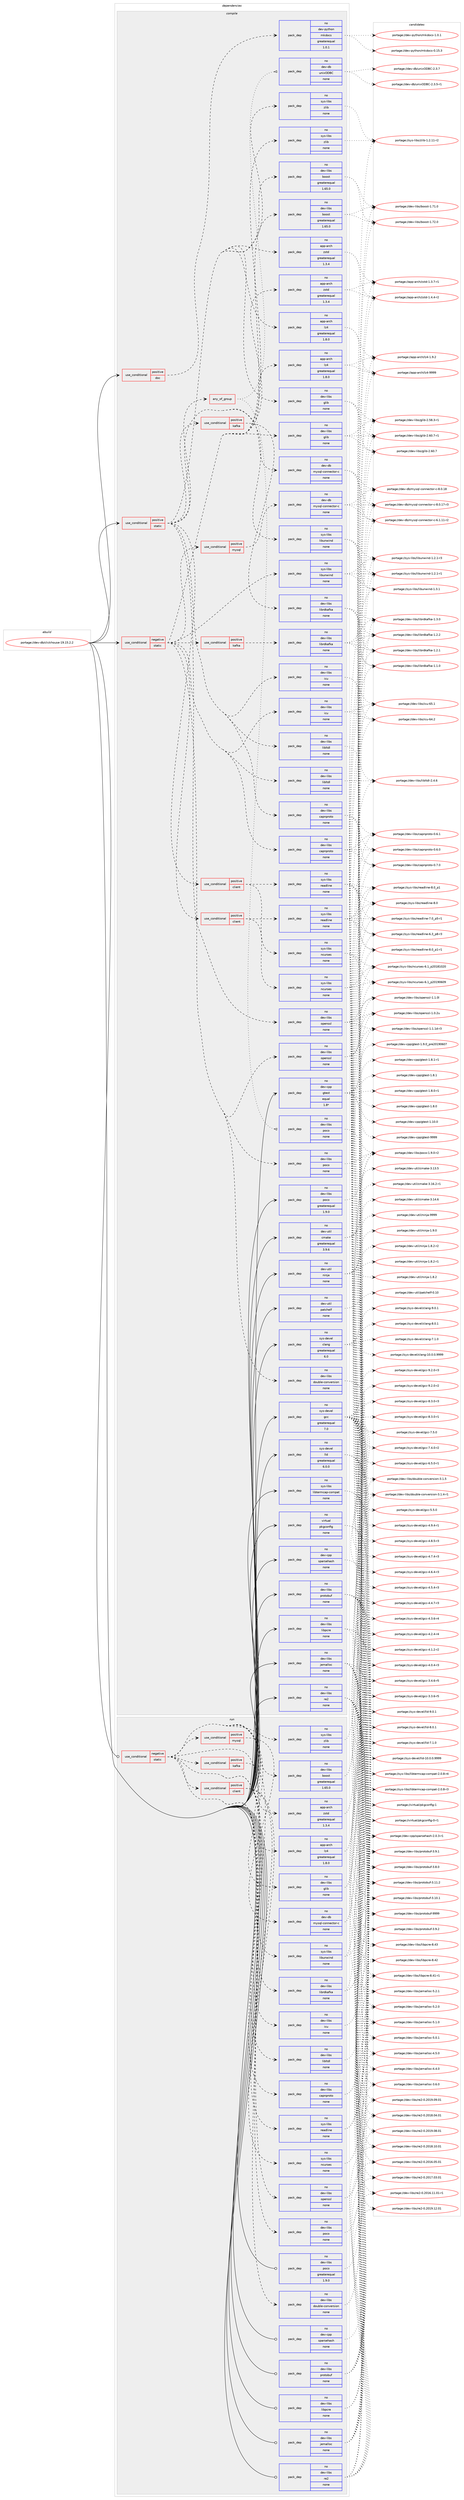 digraph prolog {

# *************
# Graph options
# *************

newrank=true;
concentrate=true;
compound=true;
graph [rankdir=LR,fontname=Helvetica,fontsize=10,ranksep=1.5];#, ranksep=2.5, nodesep=0.2];
edge  [arrowhead=vee];
node  [fontname=Helvetica,fontsize=10];

# **********
# The ebuild
# **********

subgraph cluster_leftcol {
color=gray;
rank=same;
label=<<i>ebuild</i>>;
id [label="portage://dev-db/clickhouse-19.15.2.2", color=red, width=4, href="../dev-db/clickhouse-19.15.2.2.svg"];
}

# ****************
# The dependencies
# ****************

subgraph cluster_midcol {
color=gray;
label=<<i>dependencies</i>>;
subgraph cluster_compile {
fillcolor="#eeeeee";
style=filled;
label=<<i>compile</i>>;
subgraph cond138771 {
dependency585077 [label=<<TABLE BORDER="0" CELLBORDER="1" CELLSPACING="0" CELLPADDING="4"><TR><TD ROWSPAN="3" CELLPADDING="10">use_conditional</TD></TR><TR><TD>negative</TD></TR><TR><TD>static</TD></TR></TABLE>>, shape=none, color=red];
subgraph pack438984 {
dependency585078 [label=<<TABLE BORDER="0" CELLBORDER="1" CELLSPACING="0" CELLPADDING="4" WIDTH="220"><TR><TD ROWSPAN="6" CELLPADDING="30">pack_dep</TD></TR><TR><TD WIDTH="110">no</TD></TR><TR><TD>app-arch</TD></TR><TR><TD>lz4</TD></TR><TR><TD>greaterequal</TD></TR><TR><TD>1.8.0</TD></TR></TABLE>>, shape=none, color=blue];
}
dependency585077:e -> dependency585078:w [weight=20,style="dashed",arrowhead="vee"];
subgraph pack438985 {
dependency585079 [label=<<TABLE BORDER="0" CELLBORDER="1" CELLSPACING="0" CELLPADDING="4" WIDTH="220"><TR><TD ROWSPAN="6" CELLPADDING="30">pack_dep</TD></TR><TR><TD WIDTH="110">no</TD></TR><TR><TD>app-arch</TD></TR><TR><TD>zstd</TD></TR><TR><TD>greaterequal</TD></TR><TR><TD>1.3.4</TD></TR></TABLE>>, shape=none, color=blue];
}
dependency585077:e -> dependency585079:w [weight=20,style="dashed",arrowhead="vee"];
subgraph cond138772 {
dependency585080 [label=<<TABLE BORDER="0" CELLBORDER="1" CELLSPACING="0" CELLPADDING="4"><TR><TD ROWSPAN="3" CELLPADDING="10">use_conditional</TD></TR><TR><TD>positive</TD></TR><TR><TD>client</TD></TR></TABLE>>, shape=none, color=red];
subgraph pack438986 {
dependency585081 [label=<<TABLE BORDER="0" CELLBORDER="1" CELLSPACING="0" CELLPADDING="4" WIDTH="220"><TR><TD ROWSPAN="6" CELLPADDING="30">pack_dep</TD></TR><TR><TD WIDTH="110">no</TD></TR><TR><TD>sys-libs</TD></TR><TR><TD>ncurses</TD></TR><TR><TD>none</TD></TR><TR><TD></TD></TR></TABLE>>, shape=none, color=blue];
}
dependency585080:e -> dependency585081:w [weight=20,style="dashed",arrowhead="vee"];
subgraph pack438987 {
dependency585082 [label=<<TABLE BORDER="0" CELLBORDER="1" CELLSPACING="0" CELLPADDING="4" WIDTH="220"><TR><TD ROWSPAN="6" CELLPADDING="30">pack_dep</TD></TR><TR><TD WIDTH="110">no</TD></TR><TR><TD>sys-libs</TD></TR><TR><TD>readline</TD></TR><TR><TD>none</TD></TR><TR><TD></TD></TR></TABLE>>, shape=none, color=blue];
}
dependency585080:e -> dependency585082:w [weight=20,style="dashed",arrowhead="vee"];
}
dependency585077:e -> dependency585080:w [weight=20,style="dashed",arrowhead="vee"];
subgraph pack438988 {
dependency585083 [label=<<TABLE BORDER="0" CELLBORDER="1" CELLSPACING="0" CELLPADDING="4" WIDTH="220"><TR><TD ROWSPAN="6" CELLPADDING="30">pack_dep</TD></TR><TR><TD WIDTH="110">no</TD></TR><TR><TD>dev-libs</TD></TR><TR><TD>double-conversion</TD></TR><TR><TD>none</TD></TR><TR><TD></TD></TR></TABLE>>, shape=none, color=blue];
}
dependency585077:e -> dependency585083:w [weight=20,style="dashed",arrowhead="vee"];
subgraph pack438989 {
dependency585084 [label=<<TABLE BORDER="0" CELLBORDER="1" CELLSPACING="0" CELLPADDING="4" WIDTH="220"><TR><TD ROWSPAN="6" CELLPADDING="30">pack_dep</TD></TR><TR><TD WIDTH="110">no</TD></TR><TR><TD>dev-libs</TD></TR><TR><TD>capnproto</TD></TR><TR><TD>none</TD></TR><TR><TD></TD></TR></TABLE>>, shape=none, color=blue];
}
dependency585077:e -> dependency585084:w [weight=20,style="dashed",arrowhead="vee"];
subgraph pack438990 {
dependency585085 [label=<<TABLE BORDER="0" CELLBORDER="1" CELLSPACING="0" CELLPADDING="4" WIDTH="220"><TR><TD ROWSPAN="6" CELLPADDING="30">pack_dep</TD></TR><TR><TD WIDTH="110">no</TD></TR><TR><TD>dev-libs</TD></TR><TR><TD>libltdl</TD></TR><TR><TD>none</TD></TR><TR><TD></TD></TR></TABLE>>, shape=none, color=blue];
}
dependency585077:e -> dependency585085:w [weight=20,style="dashed",arrowhead="vee"];
subgraph pack438991 {
dependency585086 [label=<<TABLE BORDER="0" CELLBORDER="1" CELLSPACING="0" CELLPADDING="4" WIDTH="220"><TR><TD ROWSPAN="6" CELLPADDING="30">pack_dep</TD></TR><TR><TD WIDTH="110">no</TD></TR><TR><TD>sys-libs</TD></TR><TR><TD>libunwind</TD></TR><TR><TD>none</TD></TR><TR><TD></TD></TR></TABLE>>, shape=none, color=blue];
}
dependency585077:e -> dependency585086:w [weight=20,style="dashed",arrowhead="vee"];
subgraph pack438992 {
dependency585087 [label=<<TABLE BORDER="0" CELLBORDER="1" CELLSPACING="0" CELLPADDING="4" WIDTH="220"><TR><TD ROWSPAN="6" CELLPADDING="30">pack_dep</TD></TR><TR><TD WIDTH="110">no</TD></TR><TR><TD>sys-libs</TD></TR><TR><TD>zlib</TD></TR><TR><TD>none</TD></TR><TR><TD></TD></TR></TABLE>>, shape=none, color=blue];
}
dependency585077:e -> dependency585087:w [weight=20,style="dashed",arrowhead="vee"];
subgraph pack438993 {
dependency585088 [label=<<TABLE BORDER="0" CELLBORDER="1" CELLSPACING="0" CELLPADDING="4" WIDTH="220"><TR><TD ROWSPAN="6" CELLPADDING="30">pack_dep</TD></TR><TR><TD WIDTH="110">no</TD></TR><TR><TD>dev-libs</TD></TR><TR><TD>poco</TD></TR><TR><TD>none</TD></TR><TR><TD></TD></TR></TABLE>>, shape=none, color=blue];
}
dependency585077:e -> dependency585088:w [weight=20,style="dashed",arrowhead="vee"];
subgraph pack438994 {
dependency585089 [label=<<TABLE BORDER="0" CELLBORDER="1" CELLSPACING="0" CELLPADDING="4" WIDTH="220"><TR><TD ROWSPAN="6" CELLPADDING="30">pack_dep</TD></TR><TR><TD WIDTH="110">no</TD></TR><TR><TD>dev-libs</TD></TR><TR><TD>icu</TD></TR><TR><TD>none</TD></TR><TR><TD></TD></TR></TABLE>>, shape=none, color=blue];
}
dependency585077:e -> dependency585089:w [weight=20,style="dashed",arrowhead="vee"];
subgraph pack438995 {
dependency585090 [label=<<TABLE BORDER="0" CELLBORDER="1" CELLSPACING="0" CELLPADDING="4" WIDTH="220"><TR><TD ROWSPAN="6" CELLPADDING="30">pack_dep</TD></TR><TR><TD WIDTH="110">no</TD></TR><TR><TD>dev-libs</TD></TR><TR><TD>glib</TD></TR><TR><TD>none</TD></TR><TR><TD></TD></TR></TABLE>>, shape=none, color=blue];
}
dependency585077:e -> dependency585090:w [weight=20,style="dashed",arrowhead="vee"];
subgraph pack438996 {
dependency585091 [label=<<TABLE BORDER="0" CELLBORDER="1" CELLSPACING="0" CELLPADDING="4" WIDTH="220"><TR><TD ROWSPAN="6" CELLPADDING="30">pack_dep</TD></TR><TR><TD WIDTH="110">no</TD></TR><TR><TD>dev-libs</TD></TR><TR><TD>boost</TD></TR><TR><TD>greaterequal</TD></TR><TR><TD>1.65.0</TD></TR></TABLE>>, shape=none, color=blue];
}
dependency585077:e -> dependency585091:w [weight=20,style="dashed",arrowhead="vee"];
subgraph pack438997 {
dependency585092 [label=<<TABLE BORDER="0" CELLBORDER="1" CELLSPACING="0" CELLPADDING="4" WIDTH="220"><TR><TD ROWSPAN="6" CELLPADDING="30">pack_dep</TD></TR><TR><TD WIDTH="110">no</TD></TR><TR><TD>dev-libs</TD></TR><TR><TD>openssl</TD></TR><TR><TD>none</TD></TR><TR><TD></TD></TR></TABLE>>, shape=none, color=blue];
}
dependency585077:e -> dependency585092:w [weight=20,style="dashed",arrowhead="vee"];
subgraph cond138773 {
dependency585093 [label=<<TABLE BORDER="0" CELLBORDER="1" CELLSPACING="0" CELLPADDING="4"><TR><TD ROWSPAN="3" CELLPADDING="10">use_conditional</TD></TR><TR><TD>positive</TD></TR><TR><TD>kafka</TD></TR></TABLE>>, shape=none, color=red];
subgraph pack438998 {
dependency585094 [label=<<TABLE BORDER="0" CELLBORDER="1" CELLSPACING="0" CELLPADDING="4" WIDTH="220"><TR><TD ROWSPAN="6" CELLPADDING="30">pack_dep</TD></TR><TR><TD WIDTH="110">no</TD></TR><TR><TD>dev-libs</TD></TR><TR><TD>librdkafka</TD></TR><TR><TD>none</TD></TR><TR><TD></TD></TR></TABLE>>, shape=none, color=blue];
}
dependency585093:e -> dependency585094:w [weight=20,style="dashed",arrowhead="vee"];
}
dependency585077:e -> dependency585093:w [weight=20,style="dashed",arrowhead="vee"];
subgraph cond138774 {
dependency585095 [label=<<TABLE BORDER="0" CELLBORDER="1" CELLSPACING="0" CELLPADDING="4"><TR><TD ROWSPAN="3" CELLPADDING="10">use_conditional</TD></TR><TR><TD>positive</TD></TR><TR><TD>mysql</TD></TR></TABLE>>, shape=none, color=red];
subgraph pack438999 {
dependency585096 [label=<<TABLE BORDER="0" CELLBORDER="1" CELLSPACING="0" CELLPADDING="4" WIDTH="220"><TR><TD ROWSPAN="6" CELLPADDING="30">pack_dep</TD></TR><TR><TD WIDTH="110">no</TD></TR><TR><TD>dev-db</TD></TR><TR><TD>mysql-connector-c</TD></TR><TR><TD>none</TD></TR><TR><TD></TD></TR></TABLE>>, shape=none, color=blue];
}
dependency585095:e -> dependency585096:w [weight=20,style="dashed",arrowhead="vee"];
}
dependency585077:e -> dependency585095:w [weight=20,style="dashed",arrowhead="vee"];
}
id:e -> dependency585077:w [weight=20,style="solid",arrowhead="vee"];
subgraph cond138775 {
dependency585097 [label=<<TABLE BORDER="0" CELLBORDER="1" CELLSPACING="0" CELLPADDING="4"><TR><TD ROWSPAN="3" CELLPADDING="10">use_conditional</TD></TR><TR><TD>positive</TD></TR><TR><TD>doc</TD></TR></TABLE>>, shape=none, color=red];
subgraph pack439000 {
dependency585098 [label=<<TABLE BORDER="0" CELLBORDER="1" CELLSPACING="0" CELLPADDING="4" WIDTH="220"><TR><TD ROWSPAN="6" CELLPADDING="30">pack_dep</TD></TR><TR><TD WIDTH="110">no</TD></TR><TR><TD>dev-python</TD></TR><TR><TD>mkdocs</TD></TR><TR><TD>greaterequal</TD></TR><TR><TD>1.0.1</TD></TR></TABLE>>, shape=none, color=blue];
}
dependency585097:e -> dependency585098:w [weight=20,style="dashed",arrowhead="vee"];
}
id:e -> dependency585097:w [weight=20,style="solid",arrowhead="vee"];
subgraph cond138776 {
dependency585099 [label=<<TABLE BORDER="0" CELLBORDER="1" CELLSPACING="0" CELLPADDING="4"><TR><TD ROWSPAN="3" CELLPADDING="10">use_conditional</TD></TR><TR><TD>positive</TD></TR><TR><TD>static</TD></TR></TABLE>>, shape=none, color=red];
subgraph pack439001 {
dependency585100 [label=<<TABLE BORDER="0" CELLBORDER="1" CELLSPACING="0" CELLPADDING="4" WIDTH="220"><TR><TD ROWSPAN="6" CELLPADDING="30">pack_dep</TD></TR><TR><TD WIDTH="110">no</TD></TR><TR><TD>app-arch</TD></TR><TR><TD>lz4</TD></TR><TR><TD>greaterequal</TD></TR><TR><TD>1.8.0</TD></TR></TABLE>>, shape=none, color=blue];
}
dependency585099:e -> dependency585100:w [weight=20,style="dashed",arrowhead="vee"];
subgraph pack439002 {
dependency585101 [label=<<TABLE BORDER="0" CELLBORDER="1" CELLSPACING="0" CELLPADDING="4" WIDTH="220"><TR><TD ROWSPAN="6" CELLPADDING="30">pack_dep</TD></TR><TR><TD WIDTH="110">no</TD></TR><TR><TD>app-arch</TD></TR><TR><TD>zstd</TD></TR><TR><TD>greaterequal</TD></TR><TR><TD>1.3.4</TD></TR></TABLE>>, shape=none, color=blue];
}
dependency585099:e -> dependency585101:w [weight=20,style="dashed",arrowhead="vee"];
subgraph cond138777 {
dependency585102 [label=<<TABLE BORDER="0" CELLBORDER="1" CELLSPACING="0" CELLPADDING="4"><TR><TD ROWSPAN="3" CELLPADDING="10">use_conditional</TD></TR><TR><TD>positive</TD></TR><TR><TD>client</TD></TR></TABLE>>, shape=none, color=red];
subgraph pack439003 {
dependency585103 [label=<<TABLE BORDER="0" CELLBORDER="1" CELLSPACING="0" CELLPADDING="4" WIDTH="220"><TR><TD ROWSPAN="6" CELLPADDING="30">pack_dep</TD></TR><TR><TD WIDTH="110">no</TD></TR><TR><TD>sys-libs</TD></TR><TR><TD>ncurses</TD></TR><TR><TD>none</TD></TR><TR><TD></TD></TR></TABLE>>, shape=none, color=blue];
}
dependency585102:e -> dependency585103:w [weight=20,style="dashed",arrowhead="vee"];
subgraph pack439004 {
dependency585104 [label=<<TABLE BORDER="0" CELLBORDER="1" CELLSPACING="0" CELLPADDING="4" WIDTH="220"><TR><TD ROWSPAN="6" CELLPADDING="30">pack_dep</TD></TR><TR><TD WIDTH="110">no</TD></TR><TR><TD>sys-libs</TD></TR><TR><TD>readline</TD></TR><TR><TD>none</TD></TR><TR><TD></TD></TR></TABLE>>, shape=none, color=blue];
}
dependency585102:e -> dependency585104:w [weight=20,style="dashed",arrowhead="vee"];
}
dependency585099:e -> dependency585102:w [weight=20,style="dashed",arrowhead="vee"];
subgraph pack439005 {
dependency585105 [label=<<TABLE BORDER="0" CELLBORDER="1" CELLSPACING="0" CELLPADDING="4" WIDTH="220"><TR><TD ROWSPAN="6" CELLPADDING="30">pack_dep</TD></TR><TR><TD WIDTH="110">no</TD></TR><TR><TD>dev-libs</TD></TR><TR><TD>capnproto</TD></TR><TR><TD>none</TD></TR><TR><TD></TD></TR></TABLE>>, shape=none, color=blue];
}
dependency585099:e -> dependency585105:w [weight=20,style="dashed",arrowhead="vee"];
subgraph pack439006 {
dependency585106 [label=<<TABLE BORDER="0" CELLBORDER="1" CELLSPACING="0" CELLPADDING="4" WIDTH="220"><TR><TD ROWSPAN="6" CELLPADDING="30">pack_dep</TD></TR><TR><TD WIDTH="110">no</TD></TR><TR><TD>dev-libs</TD></TR><TR><TD>libltdl</TD></TR><TR><TD>none</TD></TR><TR><TD></TD></TR></TABLE>>, shape=none, color=blue];
}
dependency585099:e -> dependency585106:w [weight=20,style="dashed",arrowhead="vee"];
subgraph pack439007 {
dependency585107 [label=<<TABLE BORDER="0" CELLBORDER="1" CELLSPACING="0" CELLPADDING="4" WIDTH="220"><TR><TD ROWSPAN="6" CELLPADDING="30">pack_dep</TD></TR><TR><TD WIDTH="110">no</TD></TR><TR><TD>sys-libs</TD></TR><TR><TD>libunwind</TD></TR><TR><TD>none</TD></TR><TR><TD></TD></TR></TABLE>>, shape=none, color=blue];
}
dependency585099:e -> dependency585107:w [weight=20,style="dashed",arrowhead="vee"];
subgraph pack439008 {
dependency585108 [label=<<TABLE BORDER="0" CELLBORDER="1" CELLSPACING="0" CELLPADDING="4" WIDTH="220"><TR><TD ROWSPAN="6" CELLPADDING="30">pack_dep</TD></TR><TR><TD WIDTH="110">no</TD></TR><TR><TD>sys-libs</TD></TR><TR><TD>zlib</TD></TR><TR><TD>none</TD></TR><TR><TD></TD></TR></TABLE>>, shape=none, color=blue];
}
dependency585099:e -> dependency585108:w [weight=20,style="dashed",arrowhead="vee"];
subgraph any7061 {
dependency585109 [label=<<TABLE BORDER="0" CELLBORDER="1" CELLSPACING="0" CELLPADDING="4"><TR><TD CELLPADDING="10">any_of_group</TD></TR></TABLE>>, shape=none, color=red];subgraph pack439009 {
dependency585110 [label=<<TABLE BORDER="0" CELLBORDER="1" CELLSPACING="0" CELLPADDING="4" WIDTH="220"><TR><TD ROWSPAN="6" CELLPADDING="30">pack_dep</TD></TR><TR><TD WIDTH="110">no</TD></TR><TR><TD>dev-db</TD></TR><TR><TD>unixODBC</TD></TR><TR><TD>none</TD></TR><TR><TD></TD></TR></TABLE>>, shape=none, color=blue];
}
dependency585109:e -> dependency585110:w [weight=20,style="dotted",arrowhead="oinv"];
subgraph pack439010 {
dependency585111 [label=<<TABLE BORDER="0" CELLBORDER="1" CELLSPACING="0" CELLPADDING="4" WIDTH="220"><TR><TD ROWSPAN="6" CELLPADDING="30">pack_dep</TD></TR><TR><TD WIDTH="110">no</TD></TR><TR><TD>dev-libs</TD></TR><TR><TD>poco</TD></TR><TR><TD>none</TD></TR><TR><TD></TD></TR></TABLE>>, shape=none, color=blue];
}
dependency585109:e -> dependency585111:w [weight=20,style="dotted",arrowhead="oinv"];
}
dependency585099:e -> dependency585109:w [weight=20,style="dashed",arrowhead="vee"];
subgraph pack439011 {
dependency585112 [label=<<TABLE BORDER="0" CELLBORDER="1" CELLSPACING="0" CELLPADDING="4" WIDTH="220"><TR><TD ROWSPAN="6" CELLPADDING="30">pack_dep</TD></TR><TR><TD WIDTH="110">no</TD></TR><TR><TD>dev-libs</TD></TR><TR><TD>icu</TD></TR><TR><TD>none</TD></TR><TR><TD></TD></TR></TABLE>>, shape=none, color=blue];
}
dependency585099:e -> dependency585112:w [weight=20,style="dashed",arrowhead="vee"];
subgraph pack439012 {
dependency585113 [label=<<TABLE BORDER="0" CELLBORDER="1" CELLSPACING="0" CELLPADDING="4" WIDTH="220"><TR><TD ROWSPAN="6" CELLPADDING="30">pack_dep</TD></TR><TR><TD WIDTH="110">no</TD></TR><TR><TD>dev-libs</TD></TR><TR><TD>glib</TD></TR><TR><TD>none</TD></TR><TR><TD></TD></TR></TABLE>>, shape=none, color=blue];
}
dependency585099:e -> dependency585113:w [weight=20,style="dashed",arrowhead="vee"];
subgraph pack439013 {
dependency585114 [label=<<TABLE BORDER="0" CELLBORDER="1" CELLSPACING="0" CELLPADDING="4" WIDTH="220"><TR><TD ROWSPAN="6" CELLPADDING="30">pack_dep</TD></TR><TR><TD WIDTH="110">no</TD></TR><TR><TD>dev-libs</TD></TR><TR><TD>boost</TD></TR><TR><TD>greaterequal</TD></TR><TR><TD>1.65.0</TD></TR></TABLE>>, shape=none, color=blue];
}
dependency585099:e -> dependency585114:w [weight=20,style="dashed",arrowhead="vee"];
subgraph pack439014 {
dependency585115 [label=<<TABLE BORDER="0" CELLBORDER="1" CELLSPACING="0" CELLPADDING="4" WIDTH="220"><TR><TD ROWSPAN="6" CELLPADDING="30">pack_dep</TD></TR><TR><TD WIDTH="110">no</TD></TR><TR><TD>dev-libs</TD></TR><TR><TD>openssl</TD></TR><TR><TD>none</TD></TR><TR><TD></TD></TR></TABLE>>, shape=none, color=blue];
}
dependency585099:e -> dependency585115:w [weight=20,style="dashed",arrowhead="vee"];
subgraph pack439015 {
dependency585116 [label=<<TABLE BORDER="0" CELLBORDER="1" CELLSPACING="0" CELLPADDING="4" WIDTH="220"><TR><TD ROWSPAN="6" CELLPADDING="30">pack_dep</TD></TR><TR><TD WIDTH="110">no</TD></TR><TR><TD>dev-db</TD></TR><TR><TD>mysql-connector-c</TD></TR><TR><TD>none</TD></TR><TR><TD></TD></TR></TABLE>>, shape=none, color=blue];
}
dependency585099:e -> dependency585116:w [weight=20,style="dashed",arrowhead="vee"];
subgraph cond138778 {
dependency585117 [label=<<TABLE BORDER="0" CELLBORDER="1" CELLSPACING="0" CELLPADDING="4"><TR><TD ROWSPAN="3" CELLPADDING="10">use_conditional</TD></TR><TR><TD>positive</TD></TR><TR><TD>kafka</TD></TR></TABLE>>, shape=none, color=red];
subgraph pack439016 {
dependency585118 [label=<<TABLE BORDER="0" CELLBORDER="1" CELLSPACING="0" CELLPADDING="4" WIDTH="220"><TR><TD ROWSPAN="6" CELLPADDING="30">pack_dep</TD></TR><TR><TD WIDTH="110">no</TD></TR><TR><TD>dev-libs</TD></TR><TR><TD>librdkafka</TD></TR><TR><TD>none</TD></TR><TR><TD></TD></TR></TABLE>>, shape=none, color=blue];
}
dependency585117:e -> dependency585118:w [weight=20,style="dashed",arrowhead="vee"];
}
dependency585099:e -> dependency585117:w [weight=20,style="dashed",arrowhead="vee"];
}
id:e -> dependency585099:w [weight=20,style="solid",arrowhead="vee"];
subgraph pack439017 {
dependency585119 [label=<<TABLE BORDER="0" CELLBORDER="1" CELLSPACING="0" CELLPADDING="4" WIDTH="220"><TR><TD ROWSPAN="6" CELLPADDING="30">pack_dep</TD></TR><TR><TD WIDTH="110">no</TD></TR><TR><TD>dev-cpp</TD></TR><TR><TD>gtest</TD></TR><TR><TD>equal</TD></TR><TR><TD>1.8*</TD></TR></TABLE>>, shape=none, color=blue];
}
id:e -> dependency585119:w [weight=20,style="solid",arrowhead="vee"];
subgraph pack439018 {
dependency585120 [label=<<TABLE BORDER="0" CELLBORDER="1" CELLSPACING="0" CELLPADDING="4" WIDTH="220"><TR><TD ROWSPAN="6" CELLPADDING="30">pack_dep</TD></TR><TR><TD WIDTH="110">no</TD></TR><TR><TD>dev-cpp</TD></TR><TR><TD>sparsehash</TD></TR><TR><TD>none</TD></TR><TR><TD></TD></TR></TABLE>>, shape=none, color=blue];
}
id:e -> dependency585120:w [weight=20,style="solid",arrowhead="vee"];
subgraph pack439019 {
dependency585121 [label=<<TABLE BORDER="0" CELLBORDER="1" CELLSPACING="0" CELLPADDING="4" WIDTH="220"><TR><TD ROWSPAN="6" CELLPADDING="30">pack_dep</TD></TR><TR><TD WIDTH="110">no</TD></TR><TR><TD>dev-libs</TD></TR><TR><TD>jemalloc</TD></TR><TR><TD>none</TD></TR><TR><TD></TD></TR></TABLE>>, shape=none, color=blue];
}
id:e -> dependency585121:w [weight=20,style="solid",arrowhead="vee"];
subgraph pack439020 {
dependency585122 [label=<<TABLE BORDER="0" CELLBORDER="1" CELLSPACING="0" CELLPADDING="4" WIDTH="220"><TR><TD ROWSPAN="6" CELLPADDING="30">pack_dep</TD></TR><TR><TD WIDTH="110">no</TD></TR><TR><TD>dev-libs</TD></TR><TR><TD>libpcre</TD></TR><TR><TD>none</TD></TR><TR><TD></TD></TR></TABLE>>, shape=none, color=blue];
}
id:e -> dependency585122:w [weight=20,style="solid",arrowhead="vee"];
subgraph pack439021 {
dependency585123 [label=<<TABLE BORDER="0" CELLBORDER="1" CELLSPACING="0" CELLPADDING="4" WIDTH="220"><TR><TD ROWSPAN="6" CELLPADDING="30">pack_dep</TD></TR><TR><TD WIDTH="110">no</TD></TR><TR><TD>dev-libs</TD></TR><TR><TD>poco</TD></TR><TR><TD>greaterequal</TD></TR><TR><TD>1.9.0</TD></TR></TABLE>>, shape=none, color=blue];
}
id:e -> dependency585123:w [weight=20,style="solid",arrowhead="vee"];
subgraph pack439022 {
dependency585124 [label=<<TABLE BORDER="0" CELLBORDER="1" CELLSPACING="0" CELLPADDING="4" WIDTH="220"><TR><TD ROWSPAN="6" CELLPADDING="30">pack_dep</TD></TR><TR><TD WIDTH="110">no</TD></TR><TR><TD>dev-libs</TD></TR><TR><TD>protobuf</TD></TR><TR><TD>none</TD></TR><TR><TD></TD></TR></TABLE>>, shape=none, color=blue];
}
id:e -> dependency585124:w [weight=20,style="solid",arrowhead="vee"];
subgraph pack439023 {
dependency585125 [label=<<TABLE BORDER="0" CELLBORDER="1" CELLSPACING="0" CELLPADDING="4" WIDTH="220"><TR><TD ROWSPAN="6" CELLPADDING="30">pack_dep</TD></TR><TR><TD WIDTH="110">no</TD></TR><TR><TD>dev-libs</TD></TR><TR><TD>re2</TD></TR><TR><TD>none</TD></TR><TR><TD></TD></TR></TABLE>>, shape=none, color=blue];
}
id:e -> dependency585125:w [weight=20,style="solid",arrowhead="vee"];
subgraph pack439024 {
dependency585126 [label=<<TABLE BORDER="0" CELLBORDER="1" CELLSPACING="0" CELLPADDING="4" WIDTH="220"><TR><TD ROWSPAN="6" CELLPADDING="30">pack_dep</TD></TR><TR><TD WIDTH="110">no</TD></TR><TR><TD>dev-util</TD></TR><TR><TD>cmake</TD></TR><TR><TD>greaterequal</TD></TR><TR><TD>3.9.6</TD></TR></TABLE>>, shape=none, color=blue];
}
id:e -> dependency585126:w [weight=20,style="solid",arrowhead="vee"];
subgraph pack439025 {
dependency585127 [label=<<TABLE BORDER="0" CELLBORDER="1" CELLSPACING="0" CELLPADDING="4" WIDTH="220"><TR><TD ROWSPAN="6" CELLPADDING="30">pack_dep</TD></TR><TR><TD WIDTH="110">no</TD></TR><TR><TD>dev-util</TD></TR><TR><TD>ninja</TD></TR><TR><TD>none</TD></TR><TR><TD></TD></TR></TABLE>>, shape=none, color=blue];
}
id:e -> dependency585127:w [weight=20,style="solid",arrowhead="vee"];
subgraph pack439026 {
dependency585128 [label=<<TABLE BORDER="0" CELLBORDER="1" CELLSPACING="0" CELLPADDING="4" WIDTH="220"><TR><TD ROWSPAN="6" CELLPADDING="30">pack_dep</TD></TR><TR><TD WIDTH="110">no</TD></TR><TR><TD>dev-util</TD></TR><TR><TD>patchelf</TD></TR><TR><TD>none</TD></TR><TR><TD></TD></TR></TABLE>>, shape=none, color=blue];
}
id:e -> dependency585128:w [weight=20,style="solid",arrowhead="vee"];
subgraph pack439027 {
dependency585129 [label=<<TABLE BORDER="0" CELLBORDER="1" CELLSPACING="0" CELLPADDING="4" WIDTH="220"><TR><TD ROWSPAN="6" CELLPADDING="30">pack_dep</TD></TR><TR><TD WIDTH="110">no</TD></TR><TR><TD>sys-devel</TD></TR><TR><TD>clang</TD></TR><TR><TD>greaterequal</TD></TR><TR><TD>6.0</TD></TR></TABLE>>, shape=none, color=blue];
}
id:e -> dependency585129:w [weight=20,style="solid",arrowhead="vee"];
subgraph pack439028 {
dependency585130 [label=<<TABLE BORDER="0" CELLBORDER="1" CELLSPACING="0" CELLPADDING="4" WIDTH="220"><TR><TD ROWSPAN="6" CELLPADDING="30">pack_dep</TD></TR><TR><TD WIDTH="110">no</TD></TR><TR><TD>sys-devel</TD></TR><TR><TD>gcc</TD></TR><TR><TD>greaterequal</TD></TR><TR><TD>7.0</TD></TR></TABLE>>, shape=none, color=blue];
}
id:e -> dependency585130:w [weight=20,style="solid",arrowhead="vee"];
subgraph pack439029 {
dependency585131 [label=<<TABLE BORDER="0" CELLBORDER="1" CELLSPACING="0" CELLPADDING="4" WIDTH="220"><TR><TD ROWSPAN="6" CELLPADDING="30">pack_dep</TD></TR><TR><TD WIDTH="110">no</TD></TR><TR><TD>sys-devel</TD></TR><TR><TD>lld</TD></TR><TR><TD>greaterequal</TD></TR><TR><TD>6.0.0</TD></TR></TABLE>>, shape=none, color=blue];
}
id:e -> dependency585131:w [weight=20,style="solid",arrowhead="vee"];
subgraph pack439030 {
dependency585132 [label=<<TABLE BORDER="0" CELLBORDER="1" CELLSPACING="0" CELLPADDING="4" WIDTH="220"><TR><TD ROWSPAN="6" CELLPADDING="30">pack_dep</TD></TR><TR><TD WIDTH="110">no</TD></TR><TR><TD>sys-libs</TD></TR><TR><TD>libtermcap-compat</TD></TR><TR><TD>none</TD></TR><TR><TD></TD></TR></TABLE>>, shape=none, color=blue];
}
id:e -> dependency585132:w [weight=20,style="solid",arrowhead="vee"];
subgraph pack439031 {
dependency585133 [label=<<TABLE BORDER="0" CELLBORDER="1" CELLSPACING="0" CELLPADDING="4" WIDTH="220"><TR><TD ROWSPAN="6" CELLPADDING="30">pack_dep</TD></TR><TR><TD WIDTH="110">no</TD></TR><TR><TD>virtual</TD></TR><TR><TD>pkgconfig</TD></TR><TR><TD>none</TD></TR><TR><TD></TD></TR></TABLE>>, shape=none, color=blue];
}
id:e -> dependency585133:w [weight=20,style="solid",arrowhead="vee"];
}
subgraph cluster_compileandrun {
fillcolor="#eeeeee";
style=filled;
label=<<i>compile and run</i>>;
}
subgraph cluster_run {
fillcolor="#eeeeee";
style=filled;
label=<<i>run</i>>;
subgraph cond138779 {
dependency585134 [label=<<TABLE BORDER="0" CELLBORDER="1" CELLSPACING="0" CELLPADDING="4"><TR><TD ROWSPAN="3" CELLPADDING="10">use_conditional</TD></TR><TR><TD>negative</TD></TR><TR><TD>static</TD></TR></TABLE>>, shape=none, color=red];
subgraph pack439032 {
dependency585135 [label=<<TABLE BORDER="0" CELLBORDER="1" CELLSPACING="0" CELLPADDING="4" WIDTH="220"><TR><TD ROWSPAN="6" CELLPADDING="30">pack_dep</TD></TR><TR><TD WIDTH="110">no</TD></TR><TR><TD>app-arch</TD></TR><TR><TD>lz4</TD></TR><TR><TD>greaterequal</TD></TR><TR><TD>1.8.0</TD></TR></TABLE>>, shape=none, color=blue];
}
dependency585134:e -> dependency585135:w [weight=20,style="dashed",arrowhead="vee"];
subgraph pack439033 {
dependency585136 [label=<<TABLE BORDER="0" CELLBORDER="1" CELLSPACING="0" CELLPADDING="4" WIDTH="220"><TR><TD ROWSPAN="6" CELLPADDING="30">pack_dep</TD></TR><TR><TD WIDTH="110">no</TD></TR><TR><TD>app-arch</TD></TR><TR><TD>zstd</TD></TR><TR><TD>greaterequal</TD></TR><TR><TD>1.3.4</TD></TR></TABLE>>, shape=none, color=blue];
}
dependency585134:e -> dependency585136:w [weight=20,style="dashed",arrowhead="vee"];
subgraph cond138780 {
dependency585137 [label=<<TABLE BORDER="0" CELLBORDER="1" CELLSPACING="0" CELLPADDING="4"><TR><TD ROWSPAN="3" CELLPADDING="10">use_conditional</TD></TR><TR><TD>positive</TD></TR><TR><TD>client</TD></TR></TABLE>>, shape=none, color=red];
subgraph pack439034 {
dependency585138 [label=<<TABLE BORDER="0" CELLBORDER="1" CELLSPACING="0" CELLPADDING="4" WIDTH="220"><TR><TD ROWSPAN="6" CELLPADDING="30">pack_dep</TD></TR><TR><TD WIDTH="110">no</TD></TR><TR><TD>sys-libs</TD></TR><TR><TD>ncurses</TD></TR><TR><TD>none</TD></TR><TR><TD></TD></TR></TABLE>>, shape=none, color=blue];
}
dependency585137:e -> dependency585138:w [weight=20,style="dashed",arrowhead="vee"];
subgraph pack439035 {
dependency585139 [label=<<TABLE BORDER="0" CELLBORDER="1" CELLSPACING="0" CELLPADDING="4" WIDTH="220"><TR><TD ROWSPAN="6" CELLPADDING="30">pack_dep</TD></TR><TR><TD WIDTH="110">no</TD></TR><TR><TD>sys-libs</TD></TR><TR><TD>readline</TD></TR><TR><TD>none</TD></TR><TR><TD></TD></TR></TABLE>>, shape=none, color=blue];
}
dependency585137:e -> dependency585139:w [weight=20,style="dashed",arrowhead="vee"];
}
dependency585134:e -> dependency585137:w [weight=20,style="dashed",arrowhead="vee"];
subgraph pack439036 {
dependency585140 [label=<<TABLE BORDER="0" CELLBORDER="1" CELLSPACING="0" CELLPADDING="4" WIDTH="220"><TR><TD ROWSPAN="6" CELLPADDING="30">pack_dep</TD></TR><TR><TD WIDTH="110">no</TD></TR><TR><TD>dev-libs</TD></TR><TR><TD>double-conversion</TD></TR><TR><TD>none</TD></TR><TR><TD></TD></TR></TABLE>>, shape=none, color=blue];
}
dependency585134:e -> dependency585140:w [weight=20,style="dashed",arrowhead="vee"];
subgraph pack439037 {
dependency585141 [label=<<TABLE BORDER="0" CELLBORDER="1" CELLSPACING="0" CELLPADDING="4" WIDTH="220"><TR><TD ROWSPAN="6" CELLPADDING="30">pack_dep</TD></TR><TR><TD WIDTH="110">no</TD></TR><TR><TD>dev-libs</TD></TR><TR><TD>capnproto</TD></TR><TR><TD>none</TD></TR><TR><TD></TD></TR></TABLE>>, shape=none, color=blue];
}
dependency585134:e -> dependency585141:w [weight=20,style="dashed",arrowhead="vee"];
subgraph pack439038 {
dependency585142 [label=<<TABLE BORDER="0" CELLBORDER="1" CELLSPACING="0" CELLPADDING="4" WIDTH="220"><TR><TD ROWSPAN="6" CELLPADDING="30">pack_dep</TD></TR><TR><TD WIDTH="110">no</TD></TR><TR><TD>dev-libs</TD></TR><TR><TD>libltdl</TD></TR><TR><TD>none</TD></TR><TR><TD></TD></TR></TABLE>>, shape=none, color=blue];
}
dependency585134:e -> dependency585142:w [weight=20,style="dashed",arrowhead="vee"];
subgraph pack439039 {
dependency585143 [label=<<TABLE BORDER="0" CELLBORDER="1" CELLSPACING="0" CELLPADDING="4" WIDTH="220"><TR><TD ROWSPAN="6" CELLPADDING="30">pack_dep</TD></TR><TR><TD WIDTH="110">no</TD></TR><TR><TD>sys-libs</TD></TR><TR><TD>libunwind</TD></TR><TR><TD>none</TD></TR><TR><TD></TD></TR></TABLE>>, shape=none, color=blue];
}
dependency585134:e -> dependency585143:w [weight=20,style="dashed",arrowhead="vee"];
subgraph pack439040 {
dependency585144 [label=<<TABLE BORDER="0" CELLBORDER="1" CELLSPACING="0" CELLPADDING="4" WIDTH="220"><TR><TD ROWSPAN="6" CELLPADDING="30">pack_dep</TD></TR><TR><TD WIDTH="110">no</TD></TR><TR><TD>sys-libs</TD></TR><TR><TD>zlib</TD></TR><TR><TD>none</TD></TR><TR><TD></TD></TR></TABLE>>, shape=none, color=blue];
}
dependency585134:e -> dependency585144:w [weight=20,style="dashed",arrowhead="vee"];
subgraph pack439041 {
dependency585145 [label=<<TABLE BORDER="0" CELLBORDER="1" CELLSPACING="0" CELLPADDING="4" WIDTH="220"><TR><TD ROWSPAN="6" CELLPADDING="30">pack_dep</TD></TR><TR><TD WIDTH="110">no</TD></TR><TR><TD>dev-libs</TD></TR><TR><TD>poco</TD></TR><TR><TD>none</TD></TR><TR><TD></TD></TR></TABLE>>, shape=none, color=blue];
}
dependency585134:e -> dependency585145:w [weight=20,style="dashed",arrowhead="vee"];
subgraph pack439042 {
dependency585146 [label=<<TABLE BORDER="0" CELLBORDER="1" CELLSPACING="0" CELLPADDING="4" WIDTH="220"><TR><TD ROWSPAN="6" CELLPADDING="30">pack_dep</TD></TR><TR><TD WIDTH="110">no</TD></TR><TR><TD>dev-libs</TD></TR><TR><TD>icu</TD></TR><TR><TD>none</TD></TR><TR><TD></TD></TR></TABLE>>, shape=none, color=blue];
}
dependency585134:e -> dependency585146:w [weight=20,style="dashed",arrowhead="vee"];
subgraph pack439043 {
dependency585147 [label=<<TABLE BORDER="0" CELLBORDER="1" CELLSPACING="0" CELLPADDING="4" WIDTH="220"><TR><TD ROWSPAN="6" CELLPADDING="30">pack_dep</TD></TR><TR><TD WIDTH="110">no</TD></TR><TR><TD>dev-libs</TD></TR><TR><TD>glib</TD></TR><TR><TD>none</TD></TR><TR><TD></TD></TR></TABLE>>, shape=none, color=blue];
}
dependency585134:e -> dependency585147:w [weight=20,style="dashed",arrowhead="vee"];
subgraph pack439044 {
dependency585148 [label=<<TABLE BORDER="0" CELLBORDER="1" CELLSPACING="0" CELLPADDING="4" WIDTH="220"><TR><TD ROWSPAN="6" CELLPADDING="30">pack_dep</TD></TR><TR><TD WIDTH="110">no</TD></TR><TR><TD>dev-libs</TD></TR><TR><TD>boost</TD></TR><TR><TD>greaterequal</TD></TR><TR><TD>1.65.0</TD></TR></TABLE>>, shape=none, color=blue];
}
dependency585134:e -> dependency585148:w [weight=20,style="dashed",arrowhead="vee"];
subgraph pack439045 {
dependency585149 [label=<<TABLE BORDER="0" CELLBORDER="1" CELLSPACING="0" CELLPADDING="4" WIDTH="220"><TR><TD ROWSPAN="6" CELLPADDING="30">pack_dep</TD></TR><TR><TD WIDTH="110">no</TD></TR><TR><TD>dev-libs</TD></TR><TR><TD>openssl</TD></TR><TR><TD>none</TD></TR><TR><TD></TD></TR></TABLE>>, shape=none, color=blue];
}
dependency585134:e -> dependency585149:w [weight=20,style="dashed",arrowhead="vee"];
subgraph cond138781 {
dependency585150 [label=<<TABLE BORDER="0" CELLBORDER="1" CELLSPACING="0" CELLPADDING="4"><TR><TD ROWSPAN="3" CELLPADDING="10">use_conditional</TD></TR><TR><TD>positive</TD></TR><TR><TD>kafka</TD></TR></TABLE>>, shape=none, color=red];
subgraph pack439046 {
dependency585151 [label=<<TABLE BORDER="0" CELLBORDER="1" CELLSPACING="0" CELLPADDING="4" WIDTH="220"><TR><TD ROWSPAN="6" CELLPADDING="30">pack_dep</TD></TR><TR><TD WIDTH="110">no</TD></TR><TR><TD>dev-libs</TD></TR><TR><TD>librdkafka</TD></TR><TR><TD>none</TD></TR><TR><TD></TD></TR></TABLE>>, shape=none, color=blue];
}
dependency585150:e -> dependency585151:w [weight=20,style="dashed",arrowhead="vee"];
}
dependency585134:e -> dependency585150:w [weight=20,style="dashed",arrowhead="vee"];
subgraph cond138782 {
dependency585152 [label=<<TABLE BORDER="0" CELLBORDER="1" CELLSPACING="0" CELLPADDING="4"><TR><TD ROWSPAN="3" CELLPADDING="10">use_conditional</TD></TR><TR><TD>positive</TD></TR><TR><TD>mysql</TD></TR></TABLE>>, shape=none, color=red];
subgraph pack439047 {
dependency585153 [label=<<TABLE BORDER="0" CELLBORDER="1" CELLSPACING="0" CELLPADDING="4" WIDTH="220"><TR><TD ROWSPAN="6" CELLPADDING="30">pack_dep</TD></TR><TR><TD WIDTH="110">no</TD></TR><TR><TD>dev-db</TD></TR><TR><TD>mysql-connector-c</TD></TR><TR><TD>none</TD></TR><TR><TD></TD></TR></TABLE>>, shape=none, color=blue];
}
dependency585152:e -> dependency585153:w [weight=20,style="dashed",arrowhead="vee"];
}
dependency585134:e -> dependency585152:w [weight=20,style="dashed",arrowhead="vee"];
}
id:e -> dependency585134:w [weight=20,style="solid",arrowhead="odot"];
subgraph pack439048 {
dependency585154 [label=<<TABLE BORDER="0" CELLBORDER="1" CELLSPACING="0" CELLPADDING="4" WIDTH="220"><TR><TD ROWSPAN="6" CELLPADDING="30">pack_dep</TD></TR><TR><TD WIDTH="110">no</TD></TR><TR><TD>dev-cpp</TD></TR><TR><TD>sparsehash</TD></TR><TR><TD>none</TD></TR><TR><TD></TD></TR></TABLE>>, shape=none, color=blue];
}
id:e -> dependency585154:w [weight=20,style="solid",arrowhead="odot"];
subgraph pack439049 {
dependency585155 [label=<<TABLE BORDER="0" CELLBORDER="1" CELLSPACING="0" CELLPADDING="4" WIDTH="220"><TR><TD ROWSPAN="6" CELLPADDING="30">pack_dep</TD></TR><TR><TD WIDTH="110">no</TD></TR><TR><TD>dev-libs</TD></TR><TR><TD>jemalloc</TD></TR><TR><TD>none</TD></TR><TR><TD></TD></TR></TABLE>>, shape=none, color=blue];
}
id:e -> dependency585155:w [weight=20,style="solid",arrowhead="odot"];
subgraph pack439050 {
dependency585156 [label=<<TABLE BORDER="0" CELLBORDER="1" CELLSPACING="0" CELLPADDING="4" WIDTH="220"><TR><TD ROWSPAN="6" CELLPADDING="30">pack_dep</TD></TR><TR><TD WIDTH="110">no</TD></TR><TR><TD>dev-libs</TD></TR><TR><TD>libpcre</TD></TR><TR><TD>none</TD></TR><TR><TD></TD></TR></TABLE>>, shape=none, color=blue];
}
id:e -> dependency585156:w [weight=20,style="solid",arrowhead="odot"];
subgraph pack439051 {
dependency585157 [label=<<TABLE BORDER="0" CELLBORDER="1" CELLSPACING="0" CELLPADDING="4" WIDTH="220"><TR><TD ROWSPAN="6" CELLPADDING="30">pack_dep</TD></TR><TR><TD WIDTH="110">no</TD></TR><TR><TD>dev-libs</TD></TR><TR><TD>poco</TD></TR><TR><TD>greaterequal</TD></TR><TR><TD>1.9.0</TD></TR></TABLE>>, shape=none, color=blue];
}
id:e -> dependency585157:w [weight=20,style="solid",arrowhead="odot"];
subgraph pack439052 {
dependency585158 [label=<<TABLE BORDER="0" CELLBORDER="1" CELLSPACING="0" CELLPADDING="4" WIDTH="220"><TR><TD ROWSPAN="6" CELLPADDING="30">pack_dep</TD></TR><TR><TD WIDTH="110">no</TD></TR><TR><TD>dev-libs</TD></TR><TR><TD>protobuf</TD></TR><TR><TD>none</TD></TR><TR><TD></TD></TR></TABLE>>, shape=none, color=blue];
}
id:e -> dependency585158:w [weight=20,style="solid",arrowhead="odot"];
subgraph pack439053 {
dependency585159 [label=<<TABLE BORDER="0" CELLBORDER="1" CELLSPACING="0" CELLPADDING="4" WIDTH="220"><TR><TD ROWSPAN="6" CELLPADDING="30">pack_dep</TD></TR><TR><TD WIDTH="110">no</TD></TR><TR><TD>dev-libs</TD></TR><TR><TD>re2</TD></TR><TR><TD>none</TD></TR><TR><TD></TD></TR></TABLE>>, shape=none, color=blue];
}
id:e -> dependency585159:w [weight=20,style="solid",arrowhead="odot"];
}
}

# **************
# The candidates
# **************

subgraph cluster_choices {
rank=same;
color=gray;
label=<<i>candidates</i>>;

subgraph choice438984 {
color=black;
nodesep=1;
choice9711211245971149910447108122524557575757 [label="portage://app-arch/lz4-9999", color=red, width=4,href="../app-arch/lz4-9999.svg"];
choice971121124597114991044710812252454946574650 [label="portage://app-arch/lz4-1.9.2", color=red, width=4,href="../app-arch/lz4-1.9.2.svg"];
dependency585078:e -> choice9711211245971149910447108122524557575757:w [style=dotted,weight="100"];
dependency585078:e -> choice971121124597114991044710812252454946574650:w [style=dotted,weight="100"];
}
subgraph choice438985 {
color=black;
nodesep=1;
choice97112112459711499104471221151161004549465246524511450 [label="portage://app-arch/zstd-1.4.4-r2", color=red, width=4,href="../app-arch/zstd-1.4.4-r2.svg"];
choice97112112459711499104471221151161004549465146554511449 [label="portage://app-arch/zstd-1.3.7-r1", color=red, width=4,href="../app-arch/zstd-1.3.7-r1.svg"];
dependency585079:e -> choice97112112459711499104471221151161004549465246524511450:w [style=dotted,weight="100"];
dependency585079:e -> choice97112112459711499104471221151161004549465146554511449:w [style=dotted,weight="100"];
}
subgraph choice438986 {
color=black;
nodesep=1;
choice1151211154510810598115471109911711411510111545544649951125048495748544857 [label="portage://sys-libs/ncurses-6.1_p20190609", color=red, width=4,href="../sys-libs/ncurses-6.1_p20190609.svg"];
choice1151211154510810598115471109911711411510111545544649951125048495649485048 [label="portage://sys-libs/ncurses-6.1_p20181020", color=red, width=4,href="../sys-libs/ncurses-6.1_p20181020.svg"];
dependency585081:e -> choice1151211154510810598115471109911711411510111545544649951125048495748544857:w [style=dotted,weight="100"];
dependency585081:e -> choice1151211154510810598115471109911711411510111545544649951125048495649485048:w [style=dotted,weight="100"];
}
subgraph choice438987 {
color=black;
nodesep=1;
choice115121115451081059811547114101971001081051101014556464895112494511449 [label="portage://sys-libs/readline-8.0_p1-r1", color=red, width=4,href="../sys-libs/readline-8.0_p1-r1.svg"];
choice11512111545108105981154711410197100108105110101455646489511249 [label="portage://sys-libs/readline-8.0_p1", color=red, width=4,href="../sys-libs/readline-8.0_p1.svg"];
choice1151211154510810598115471141019710010810511010145564648 [label="portage://sys-libs/readline-8.0", color=red, width=4,href="../sys-libs/readline-8.0.svg"];
choice115121115451081059811547114101971001081051101014555464895112534511449 [label="portage://sys-libs/readline-7.0_p5-r1", color=red, width=4,href="../sys-libs/readline-7.0_p5-r1.svg"];
choice115121115451081059811547114101971001081051101014554465195112564511451 [label="portage://sys-libs/readline-6.3_p8-r3", color=red, width=4,href="../sys-libs/readline-6.3_p8-r3.svg"];
dependency585082:e -> choice115121115451081059811547114101971001081051101014556464895112494511449:w [style=dotted,weight="100"];
dependency585082:e -> choice11512111545108105981154711410197100108105110101455646489511249:w [style=dotted,weight="100"];
dependency585082:e -> choice1151211154510810598115471141019710010810511010145564648:w [style=dotted,weight="100"];
dependency585082:e -> choice115121115451081059811547114101971001081051101014555464895112534511449:w [style=dotted,weight="100"];
dependency585082:e -> choice115121115451081059811547114101971001081051101014554465195112564511451:w [style=dotted,weight="100"];
}
subgraph choice438988 {
color=black;
nodesep=1;
choice100101118451081059811547100111117981081014599111110118101114115105111110455146494653 [label="portage://dev-libs/double-conversion-3.1.5", color=red, width=4,href="../dev-libs/double-conversion-3.1.5.svg"];
choice1001011184510810598115471001111179810810145991111101181011141151051111104551464946524511449 [label="portage://dev-libs/double-conversion-3.1.4-r1", color=red, width=4,href="../dev-libs/double-conversion-3.1.4-r1.svg"];
dependency585083:e -> choice100101118451081059811547100111117981081014599111110118101114115105111110455146494653:w [style=dotted,weight="100"];
dependency585083:e -> choice1001011184510810598115471001111179810810145991111101181011141151051111104551464946524511449:w [style=dotted,weight="100"];
}
subgraph choice438989 {
color=black;
nodesep=1;
choice1001011184510810598115479997112110112114111116111454846554648 [label="portage://dev-libs/capnproto-0.7.0", color=red, width=4,href="../dev-libs/capnproto-0.7.0.svg"];
choice1001011184510810598115479997112110112114111116111454846544649 [label="portage://dev-libs/capnproto-0.6.1", color=red, width=4,href="../dev-libs/capnproto-0.6.1.svg"];
choice1001011184510810598115479997112110112114111116111454846544648 [label="portage://dev-libs/capnproto-0.6.0", color=red, width=4,href="../dev-libs/capnproto-0.6.0.svg"];
dependency585084:e -> choice1001011184510810598115479997112110112114111116111454846554648:w [style=dotted,weight="100"];
dependency585084:e -> choice1001011184510810598115479997112110112114111116111454846544649:w [style=dotted,weight="100"];
dependency585084:e -> choice1001011184510810598115479997112110112114111116111454846544648:w [style=dotted,weight="100"];
}
subgraph choice438990 {
color=black;
nodesep=1;
choice10010111845108105981154710810598108116100108455046524654 [label="portage://dev-libs/libltdl-2.4.6", color=red, width=4,href="../dev-libs/libltdl-2.4.6.svg"];
dependency585085:e -> choice10010111845108105981154710810598108116100108455046524654:w [style=dotted,weight="100"];
}
subgraph choice438991 {
color=black;
nodesep=1;
choice11512111545108105981154710810598117110119105110100454946514649 [label="portage://sys-libs/libunwind-1.3.1", color=red, width=4,href="../sys-libs/libunwind-1.3.1.svg"];
choice115121115451081059811547108105981171101191051101004549465046494511451 [label="portage://sys-libs/libunwind-1.2.1-r3", color=red, width=4,href="../sys-libs/libunwind-1.2.1-r3.svg"];
choice115121115451081059811547108105981171101191051101004549465046494511449 [label="portage://sys-libs/libunwind-1.2.1-r1", color=red, width=4,href="../sys-libs/libunwind-1.2.1-r1.svg"];
dependency585086:e -> choice11512111545108105981154710810598117110119105110100454946514649:w [style=dotted,weight="100"];
dependency585086:e -> choice115121115451081059811547108105981171101191051101004549465046494511451:w [style=dotted,weight="100"];
dependency585086:e -> choice115121115451081059811547108105981171101191051101004549465046494511449:w [style=dotted,weight="100"];
}
subgraph choice438992 {
color=black;
nodesep=1;
choice11512111545108105981154712210810598454946504649494511450 [label="portage://sys-libs/zlib-1.2.11-r2", color=red, width=4,href="../sys-libs/zlib-1.2.11-r2.svg"];
dependency585087:e -> choice11512111545108105981154712210810598454946504649494511450:w [style=dotted,weight="100"];
}
subgraph choice438993 {
color=black;
nodesep=1;
choice100101118451081059811547112111991114549465746484511450 [label="portage://dev-libs/poco-1.9.0-r2", color=red, width=4,href="../dev-libs/poco-1.9.0-r2.svg"];
dependency585088:e -> choice100101118451081059811547112111991114549465746484511450:w [style=dotted,weight="100"];
}
subgraph choice438994 {
color=black;
nodesep=1;
choice100101118451081059811547105991174554534649 [label="portage://dev-libs/icu-65.1", color=red, width=4,href="../dev-libs/icu-65.1.svg"];
choice100101118451081059811547105991174554524650 [label="portage://dev-libs/icu-64.2", color=red, width=4,href="../dev-libs/icu-64.2.svg"];
dependency585089:e -> choice100101118451081059811547105991174554534649:w [style=dotted,weight="100"];
dependency585089:e -> choice100101118451081059811547105991174554524650:w [style=dotted,weight="100"];
}
subgraph choice438995 {
color=black;
nodesep=1;
choice10010111845108105981154710310810598455046544846554511449 [label="portage://dev-libs/glib-2.60.7-r1", color=red, width=4,href="../dev-libs/glib-2.60.7-r1.svg"];
choice1001011184510810598115471031081059845504654484655 [label="portage://dev-libs/glib-2.60.7", color=red, width=4,href="../dev-libs/glib-2.60.7.svg"];
choice10010111845108105981154710310810598455046535646514511449 [label="portage://dev-libs/glib-2.58.3-r1", color=red, width=4,href="../dev-libs/glib-2.58.3-r1.svg"];
dependency585090:e -> choice10010111845108105981154710310810598455046544846554511449:w [style=dotted,weight="100"];
dependency585090:e -> choice1001011184510810598115471031081059845504654484655:w [style=dotted,weight="100"];
dependency585090:e -> choice10010111845108105981154710310810598455046535646514511449:w [style=dotted,weight="100"];
}
subgraph choice438996 {
color=black;
nodesep=1;
choice1001011184510810598115479811111111511645494655504648 [label="portage://dev-libs/boost-1.72.0", color=red, width=4,href="../dev-libs/boost-1.72.0.svg"];
choice1001011184510810598115479811111111511645494655494648 [label="portage://dev-libs/boost-1.71.0", color=red, width=4,href="../dev-libs/boost-1.71.0.svg"];
dependency585091:e -> choice1001011184510810598115479811111111511645494655504648:w [style=dotted,weight="100"];
dependency585091:e -> choice1001011184510810598115479811111111511645494655494648:w [style=dotted,weight="100"];
}
subgraph choice438997 {
color=black;
nodesep=1;
choice1001011184510810598115471111121011101151151084549464946491004511451 [label="portage://dev-libs/openssl-1.1.1d-r3", color=red, width=4,href="../dev-libs/openssl-1.1.1d-r3.svg"];
choice100101118451081059811547111112101110115115108454946494648108 [label="portage://dev-libs/openssl-1.1.0l", color=red, width=4,href="../dev-libs/openssl-1.1.0l.svg"];
choice100101118451081059811547111112101110115115108454946484650117 [label="portage://dev-libs/openssl-1.0.2u", color=red, width=4,href="../dev-libs/openssl-1.0.2u.svg"];
dependency585092:e -> choice1001011184510810598115471111121011101151151084549464946491004511451:w [style=dotted,weight="100"];
dependency585092:e -> choice100101118451081059811547111112101110115115108454946494648108:w [style=dotted,weight="100"];
dependency585092:e -> choice100101118451081059811547111112101110115115108454946484650117:w [style=dotted,weight="100"];
}
subgraph choice438998 {
color=black;
nodesep=1;
choice100101118451081059811547108105981141001079710210797454946514648 [label="portage://dev-libs/librdkafka-1.3.0", color=red, width=4,href="../dev-libs/librdkafka-1.3.0.svg"];
choice100101118451081059811547108105981141001079710210797454946504650 [label="portage://dev-libs/librdkafka-1.2.2", color=red, width=4,href="../dev-libs/librdkafka-1.2.2.svg"];
choice100101118451081059811547108105981141001079710210797454946504649 [label="portage://dev-libs/librdkafka-1.2.1", color=red, width=4,href="../dev-libs/librdkafka-1.2.1.svg"];
choice100101118451081059811547108105981141001079710210797454946494648 [label="portage://dev-libs/librdkafka-1.1.0", color=red, width=4,href="../dev-libs/librdkafka-1.1.0.svg"];
dependency585094:e -> choice100101118451081059811547108105981141001079710210797454946514648:w [style=dotted,weight="100"];
dependency585094:e -> choice100101118451081059811547108105981141001079710210797454946504650:w [style=dotted,weight="100"];
dependency585094:e -> choice100101118451081059811547108105981141001079710210797454946504649:w [style=dotted,weight="100"];
dependency585094:e -> choice100101118451081059811547108105981141001079710210797454946494648:w [style=dotted,weight="100"];
}
subgraph choice438999 {
color=black;
nodesep=1;
choice100101118451009847109121115113108459911111011010199116111114459945564648464956 [label="portage://dev-db/mysql-connector-c-8.0.18", color=red, width=4,href="../dev-db/mysql-connector-c-8.0.18.svg"];
choice1001011184510098471091211151131084599111110110101991161111144599455646484649554511451 [label="portage://dev-db/mysql-connector-c-8.0.17-r3", color=red, width=4,href="../dev-db/mysql-connector-c-8.0.17-r3.svg"];
choice1001011184510098471091211151131084599111110110101991161111144599455446494649494511450 [label="portage://dev-db/mysql-connector-c-6.1.11-r2", color=red, width=4,href="../dev-db/mysql-connector-c-6.1.11-r2.svg"];
dependency585096:e -> choice100101118451009847109121115113108459911111011010199116111114459945564648464956:w [style=dotted,weight="100"];
dependency585096:e -> choice1001011184510098471091211151131084599111110110101991161111144599455646484649554511451:w [style=dotted,weight="100"];
dependency585096:e -> choice1001011184510098471091211151131084599111110110101991161111144599455446494649494511450:w [style=dotted,weight="100"];
}
subgraph choice439000 {
color=black;
nodesep=1;
choice100101118451121211161041111104710910710011199115454946484649 [label="portage://dev-python/mkdocs-1.0.1", color=red, width=4,href="../dev-python/mkdocs-1.0.1.svg"];
choice10010111845112121116104111110471091071001119911545484649534651 [label="portage://dev-python/mkdocs-0.15.3", color=red, width=4,href="../dev-python/mkdocs-0.15.3.svg"];
dependency585098:e -> choice100101118451121211161041111104710910710011199115454946484649:w [style=dotted,weight="100"];
dependency585098:e -> choice10010111845112121116104111110471091071001119911545484649534651:w [style=dotted,weight="100"];
}
subgraph choice439001 {
color=black;
nodesep=1;
choice9711211245971149910447108122524557575757 [label="portage://app-arch/lz4-9999", color=red, width=4,href="../app-arch/lz4-9999.svg"];
choice971121124597114991044710812252454946574650 [label="portage://app-arch/lz4-1.9.2", color=red, width=4,href="../app-arch/lz4-1.9.2.svg"];
dependency585100:e -> choice9711211245971149910447108122524557575757:w [style=dotted,weight="100"];
dependency585100:e -> choice971121124597114991044710812252454946574650:w [style=dotted,weight="100"];
}
subgraph choice439002 {
color=black;
nodesep=1;
choice97112112459711499104471221151161004549465246524511450 [label="portage://app-arch/zstd-1.4.4-r2", color=red, width=4,href="../app-arch/zstd-1.4.4-r2.svg"];
choice97112112459711499104471221151161004549465146554511449 [label="portage://app-arch/zstd-1.3.7-r1", color=red, width=4,href="../app-arch/zstd-1.3.7-r1.svg"];
dependency585101:e -> choice97112112459711499104471221151161004549465246524511450:w [style=dotted,weight="100"];
dependency585101:e -> choice97112112459711499104471221151161004549465146554511449:w [style=dotted,weight="100"];
}
subgraph choice439003 {
color=black;
nodesep=1;
choice1151211154510810598115471109911711411510111545544649951125048495748544857 [label="portage://sys-libs/ncurses-6.1_p20190609", color=red, width=4,href="../sys-libs/ncurses-6.1_p20190609.svg"];
choice1151211154510810598115471109911711411510111545544649951125048495649485048 [label="portage://sys-libs/ncurses-6.1_p20181020", color=red, width=4,href="../sys-libs/ncurses-6.1_p20181020.svg"];
dependency585103:e -> choice1151211154510810598115471109911711411510111545544649951125048495748544857:w [style=dotted,weight="100"];
dependency585103:e -> choice1151211154510810598115471109911711411510111545544649951125048495649485048:w [style=dotted,weight="100"];
}
subgraph choice439004 {
color=black;
nodesep=1;
choice115121115451081059811547114101971001081051101014556464895112494511449 [label="portage://sys-libs/readline-8.0_p1-r1", color=red, width=4,href="../sys-libs/readline-8.0_p1-r1.svg"];
choice11512111545108105981154711410197100108105110101455646489511249 [label="portage://sys-libs/readline-8.0_p1", color=red, width=4,href="../sys-libs/readline-8.0_p1.svg"];
choice1151211154510810598115471141019710010810511010145564648 [label="portage://sys-libs/readline-8.0", color=red, width=4,href="../sys-libs/readline-8.0.svg"];
choice115121115451081059811547114101971001081051101014555464895112534511449 [label="portage://sys-libs/readline-7.0_p5-r1", color=red, width=4,href="../sys-libs/readline-7.0_p5-r1.svg"];
choice115121115451081059811547114101971001081051101014554465195112564511451 [label="portage://sys-libs/readline-6.3_p8-r3", color=red, width=4,href="../sys-libs/readline-6.3_p8-r3.svg"];
dependency585104:e -> choice115121115451081059811547114101971001081051101014556464895112494511449:w [style=dotted,weight="100"];
dependency585104:e -> choice11512111545108105981154711410197100108105110101455646489511249:w [style=dotted,weight="100"];
dependency585104:e -> choice1151211154510810598115471141019710010810511010145564648:w [style=dotted,weight="100"];
dependency585104:e -> choice115121115451081059811547114101971001081051101014555464895112534511449:w [style=dotted,weight="100"];
dependency585104:e -> choice115121115451081059811547114101971001081051101014554465195112564511451:w [style=dotted,weight="100"];
}
subgraph choice439005 {
color=black;
nodesep=1;
choice1001011184510810598115479997112110112114111116111454846554648 [label="portage://dev-libs/capnproto-0.7.0", color=red, width=4,href="../dev-libs/capnproto-0.7.0.svg"];
choice1001011184510810598115479997112110112114111116111454846544649 [label="portage://dev-libs/capnproto-0.6.1", color=red, width=4,href="../dev-libs/capnproto-0.6.1.svg"];
choice1001011184510810598115479997112110112114111116111454846544648 [label="portage://dev-libs/capnproto-0.6.0", color=red, width=4,href="../dev-libs/capnproto-0.6.0.svg"];
dependency585105:e -> choice1001011184510810598115479997112110112114111116111454846554648:w [style=dotted,weight="100"];
dependency585105:e -> choice1001011184510810598115479997112110112114111116111454846544649:w [style=dotted,weight="100"];
dependency585105:e -> choice1001011184510810598115479997112110112114111116111454846544648:w [style=dotted,weight="100"];
}
subgraph choice439006 {
color=black;
nodesep=1;
choice10010111845108105981154710810598108116100108455046524654 [label="portage://dev-libs/libltdl-2.4.6", color=red, width=4,href="../dev-libs/libltdl-2.4.6.svg"];
dependency585106:e -> choice10010111845108105981154710810598108116100108455046524654:w [style=dotted,weight="100"];
}
subgraph choice439007 {
color=black;
nodesep=1;
choice11512111545108105981154710810598117110119105110100454946514649 [label="portage://sys-libs/libunwind-1.3.1", color=red, width=4,href="../sys-libs/libunwind-1.3.1.svg"];
choice115121115451081059811547108105981171101191051101004549465046494511451 [label="portage://sys-libs/libunwind-1.2.1-r3", color=red, width=4,href="../sys-libs/libunwind-1.2.1-r3.svg"];
choice115121115451081059811547108105981171101191051101004549465046494511449 [label="portage://sys-libs/libunwind-1.2.1-r1", color=red, width=4,href="../sys-libs/libunwind-1.2.1-r1.svg"];
dependency585107:e -> choice11512111545108105981154710810598117110119105110100454946514649:w [style=dotted,weight="100"];
dependency585107:e -> choice115121115451081059811547108105981171101191051101004549465046494511451:w [style=dotted,weight="100"];
dependency585107:e -> choice115121115451081059811547108105981171101191051101004549465046494511449:w [style=dotted,weight="100"];
}
subgraph choice439008 {
color=black;
nodesep=1;
choice11512111545108105981154712210810598454946504649494511450 [label="portage://sys-libs/zlib-1.2.11-r2", color=red, width=4,href="../sys-libs/zlib-1.2.11-r2.svg"];
dependency585108:e -> choice11512111545108105981154712210810598454946504649494511450:w [style=dotted,weight="100"];
}
subgraph choice439009 {
color=black;
nodesep=1;
choice10010111845100984711711010512079686667455046514655 [label="portage://dev-db/unixODBC-2.3.7", color=red, width=4,href="../dev-db/unixODBC-2.3.7.svg"];
choice100101118451009847117110105120796866674550465146534511449 [label="portage://dev-db/unixODBC-2.3.5-r1", color=red, width=4,href="../dev-db/unixODBC-2.3.5-r1.svg"];
dependency585110:e -> choice10010111845100984711711010512079686667455046514655:w [style=dotted,weight="100"];
dependency585110:e -> choice100101118451009847117110105120796866674550465146534511449:w [style=dotted,weight="100"];
}
subgraph choice439010 {
color=black;
nodesep=1;
choice100101118451081059811547112111991114549465746484511450 [label="portage://dev-libs/poco-1.9.0-r2", color=red, width=4,href="../dev-libs/poco-1.9.0-r2.svg"];
dependency585111:e -> choice100101118451081059811547112111991114549465746484511450:w [style=dotted,weight="100"];
}
subgraph choice439011 {
color=black;
nodesep=1;
choice100101118451081059811547105991174554534649 [label="portage://dev-libs/icu-65.1", color=red, width=4,href="../dev-libs/icu-65.1.svg"];
choice100101118451081059811547105991174554524650 [label="portage://dev-libs/icu-64.2", color=red, width=4,href="../dev-libs/icu-64.2.svg"];
dependency585112:e -> choice100101118451081059811547105991174554534649:w [style=dotted,weight="100"];
dependency585112:e -> choice100101118451081059811547105991174554524650:w [style=dotted,weight="100"];
}
subgraph choice439012 {
color=black;
nodesep=1;
choice10010111845108105981154710310810598455046544846554511449 [label="portage://dev-libs/glib-2.60.7-r1", color=red, width=4,href="../dev-libs/glib-2.60.7-r1.svg"];
choice1001011184510810598115471031081059845504654484655 [label="portage://dev-libs/glib-2.60.7", color=red, width=4,href="../dev-libs/glib-2.60.7.svg"];
choice10010111845108105981154710310810598455046535646514511449 [label="portage://dev-libs/glib-2.58.3-r1", color=red, width=4,href="../dev-libs/glib-2.58.3-r1.svg"];
dependency585113:e -> choice10010111845108105981154710310810598455046544846554511449:w [style=dotted,weight="100"];
dependency585113:e -> choice1001011184510810598115471031081059845504654484655:w [style=dotted,weight="100"];
dependency585113:e -> choice10010111845108105981154710310810598455046535646514511449:w [style=dotted,weight="100"];
}
subgraph choice439013 {
color=black;
nodesep=1;
choice1001011184510810598115479811111111511645494655504648 [label="portage://dev-libs/boost-1.72.0", color=red, width=4,href="../dev-libs/boost-1.72.0.svg"];
choice1001011184510810598115479811111111511645494655494648 [label="portage://dev-libs/boost-1.71.0", color=red, width=4,href="../dev-libs/boost-1.71.0.svg"];
dependency585114:e -> choice1001011184510810598115479811111111511645494655504648:w [style=dotted,weight="100"];
dependency585114:e -> choice1001011184510810598115479811111111511645494655494648:w [style=dotted,weight="100"];
}
subgraph choice439014 {
color=black;
nodesep=1;
choice1001011184510810598115471111121011101151151084549464946491004511451 [label="portage://dev-libs/openssl-1.1.1d-r3", color=red, width=4,href="../dev-libs/openssl-1.1.1d-r3.svg"];
choice100101118451081059811547111112101110115115108454946494648108 [label="portage://dev-libs/openssl-1.1.0l", color=red, width=4,href="../dev-libs/openssl-1.1.0l.svg"];
choice100101118451081059811547111112101110115115108454946484650117 [label="portage://dev-libs/openssl-1.0.2u", color=red, width=4,href="../dev-libs/openssl-1.0.2u.svg"];
dependency585115:e -> choice1001011184510810598115471111121011101151151084549464946491004511451:w [style=dotted,weight="100"];
dependency585115:e -> choice100101118451081059811547111112101110115115108454946494648108:w [style=dotted,weight="100"];
dependency585115:e -> choice100101118451081059811547111112101110115115108454946484650117:w [style=dotted,weight="100"];
}
subgraph choice439015 {
color=black;
nodesep=1;
choice100101118451009847109121115113108459911111011010199116111114459945564648464956 [label="portage://dev-db/mysql-connector-c-8.0.18", color=red, width=4,href="../dev-db/mysql-connector-c-8.0.18.svg"];
choice1001011184510098471091211151131084599111110110101991161111144599455646484649554511451 [label="portage://dev-db/mysql-connector-c-8.0.17-r3", color=red, width=4,href="../dev-db/mysql-connector-c-8.0.17-r3.svg"];
choice1001011184510098471091211151131084599111110110101991161111144599455446494649494511450 [label="portage://dev-db/mysql-connector-c-6.1.11-r2", color=red, width=4,href="../dev-db/mysql-connector-c-6.1.11-r2.svg"];
dependency585116:e -> choice100101118451009847109121115113108459911111011010199116111114459945564648464956:w [style=dotted,weight="100"];
dependency585116:e -> choice1001011184510098471091211151131084599111110110101991161111144599455646484649554511451:w [style=dotted,weight="100"];
dependency585116:e -> choice1001011184510098471091211151131084599111110110101991161111144599455446494649494511450:w [style=dotted,weight="100"];
}
subgraph choice439016 {
color=black;
nodesep=1;
choice100101118451081059811547108105981141001079710210797454946514648 [label="portage://dev-libs/librdkafka-1.3.0", color=red, width=4,href="../dev-libs/librdkafka-1.3.0.svg"];
choice100101118451081059811547108105981141001079710210797454946504650 [label="portage://dev-libs/librdkafka-1.2.2", color=red, width=4,href="../dev-libs/librdkafka-1.2.2.svg"];
choice100101118451081059811547108105981141001079710210797454946504649 [label="portage://dev-libs/librdkafka-1.2.1", color=red, width=4,href="../dev-libs/librdkafka-1.2.1.svg"];
choice100101118451081059811547108105981141001079710210797454946494648 [label="portage://dev-libs/librdkafka-1.1.0", color=red, width=4,href="../dev-libs/librdkafka-1.1.0.svg"];
dependency585118:e -> choice100101118451081059811547108105981141001079710210797454946514648:w [style=dotted,weight="100"];
dependency585118:e -> choice100101118451081059811547108105981141001079710210797454946504650:w [style=dotted,weight="100"];
dependency585118:e -> choice100101118451081059811547108105981141001079710210797454946504649:w [style=dotted,weight="100"];
dependency585118:e -> choice100101118451081059811547108105981141001079710210797454946494648:w [style=dotted,weight="100"];
}
subgraph choice439017 {
color=black;
nodesep=1;
choice1001011184599112112471031161011151164557575757 [label="portage://dev-cpp/gtest-9999", color=red, width=4,href="../dev-cpp/gtest-9999.svg"];
choice100101118459911211247103116101115116454946574648951121141015048495748544855 [label="portage://dev-cpp/gtest-1.9.0_pre20190607", color=red, width=4,href="../dev-cpp/gtest-1.9.0_pre20190607.svg"];
choice1001011184599112112471031161011151164549465646494511449 [label="portage://dev-cpp/gtest-1.8.1-r1", color=red, width=4,href="../dev-cpp/gtest-1.8.1-r1.svg"];
choice100101118459911211247103116101115116454946564649 [label="portage://dev-cpp/gtest-1.8.1", color=red, width=4,href="../dev-cpp/gtest-1.8.1.svg"];
choice1001011184599112112471031161011151164549465646484511449 [label="portage://dev-cpp/gtest-1.8.0-r1", color=red, width=4,href="../dev-cpp/gtest-1.8.0-r1.svg"];
choice100101118459911211247103116101115116454946564648 [label="portage://dev-cpp/gtest-1.8.0", color=red, width=4,href="../dev-cpp/gtest-1.8.0.svg"];
choice10010111845991121124710311610111511645494649484648 [label="portage://dev-cpp/gtest-1.10.0", color=red, width=4,href="../dev-cpp/gtest-1.10.0.svg"];
dependency585119:e -> choice1001011184599112112471031161011151164557575757:w [style=dotted,weight="100"];
dependency585119:e -> choice100101118459911211247103116101115116454946574648951121141015048495748544855:w [style=dotted,weight="100"];
dependency585119:e -> choice1001011184599112112471031161011151164549465646494511449:w [style=dotted,weight="100"];
dependency585119:e -> choice100101118459911211247103116101115116454946564649:w [style=dotted,weight="100"];
dependency585119:e -> choice1001011184599112112471031161011151164549465646484511449:w [style=dotted,weight="100"];
dependency585119:e -> choice100101118459911211247103116101115116454946564648:w [style=dotted,weight="100"];
dependency585119:e -> choice10010111845991121124710311610111511645494649484648:w [style=dotted,weight="100"];
}
subgraph choice439018 {
color=black;
nodesep=1;
choice10010111845991121124711511297114115101104971151044550464846514511449 [label="portage://dev-cpp/sparsehash-2.0.3-r1", color=red, width=4,href="../dev-cpp/sparsehash-2.0.3-r1.svg"];
dependency585120:e -> choice10010111845991121124711511297114115101104971151044550464846514511449:w [style=dotted,weight="100"];
}
subgraph choice439019 {
color=black;
nodesep=1;
choice1001011184510810598115471061011099710810811199455346504649 [label="portage://dev-libs/jemalloc-5.2.1", color=red, width=4,href="../dev-libs/jemalloc-5.2.1.svg"];
choice1001011184510810598115471061011099710810811199455346504648 [label="portage://dev-libs/jemalloc-5.2.0", color=red, width=4,href="../dev-libs/jemalloc-5.2.0.svg"];
choice1001011184510810598115471061011099710810811199455346494648 [label="portage://dev-libs/jemalloc-5.1.0", color=red, width=4,href="../dev-libs/jemalloc-5.1.0.svg"];
choice1001011184510810598115471061011099710810811199455346484649 [label="portage://dev-libs/jemalloc-5.0.1", color=red, width=4,href="../dev-libs/jemalloc-5.0.1.svg"];
choice1001011184510810598115471061011099710810811199455246534648 [label="portage://dev-libs/jemalloc-4.5.0", color=red, width=4,href="../dev-libs/jemalloc-4.5.0.svg"];
choice1001011184510810598115471061011099710810811199455246524648 [label="portage://dev-libs/jemalloc-4.4.0", color=red, width=4,href="../dev-libs/jemalloc-4.4.0.svg"];
choice1001011184510810598115471061011099710810811199455146544648 [label="portage://dev-libs/jemalloc-3.6.0", color=red, width=4,href="../dev-libs/jemalloc-3.6.0.svg"];
dependency585121:e -> choice1001011184510810598115471061011099710810811199455346504649:w [style=dotted,weight="100"];
dependency585121:e -> choice1001011184510810598115471061011099710810811199455346504648:w [style=dotted,weight="100"];
dependency585121:e -> choice1001011184510810598115471061011099710810811199455346494648:w [style=dotted,weight="100"];
dependency585121:e -> choice1001011184510810598115471061011099710810811199455346484649:w [style=dotted,weight="100"];
dependency585121:e -> choice1001011184510810598115471061011099710810811199455246534648:w [style=dotted,weight="100"];
dependency585121:e -> choice1001011184510810598115471061011099710810811199455246524648:w [style=dotted,weight="100"];
dependency585121:e -> choice1001011184510810598115471061011099710810811199455146544648:w [style=dotted,weight="100"];
}
subgraph choice439020 {
color=black;
nodesep=1;
choice10010111845108105981154710810598112991141014556465251 [label="portage://dev-libs/libpcre-8.43", color=red, width=4,href="../dev-libs/libpcre-8.43.svg"];
choice10010111845108105981154710810598112991141014556465250 [label="portage://dev-libs/libpcre-8.42", color=red, width=4,href="../dev-libs/libpcre-8.42.svg"];
choice100101118451081059811547108105981129911410145564652494511449 [label="portage://dev-libs/libpcre-8.41-r1", color=red, width=4,href="../dev-libs/libpcre-8.41-r1.svg"];
dependency585122:e -> choice10010111845108105981154710810598112991141014556465251:w [style=dotted,weight="100"];
dependency585122:e -> choice10010111845108105981154710810598112991141014556465250:w [style=dotted,weight="100"];
dependency585122:e -> choice100101118451081059811547108105981129911410145564652494511449:w [style=dotted,weight="100"];
}
subgraph choice439021 {
color=black;
nodesep=1;
choice100101118451081059811547112111991114549465746484511450 [label="portage://dev-libs/poco-1.9.0-r2", color=red, width=4,href="../dev-libs/poco-1.9.0-r2.svg"];
dependency585123:e -> choice100101118451081059811547112111991114549465746484511450:w [style=dotted,weight="100"];
}
subgraph choice439022 {
color=black;
nodesep=1;
choice100101118451081059811547112114111116111981171024557575757 [label="portage://dev-libs/protobuf-9999", color=red, width=4,href="../dev-libs/protobuf-9999.svg"];
choice10010111845108105981154711211411111611198117102455146574650 [label="portage://dev-libs/protobuf-3.9.2", color=red, width=4,href="../dev-libs/protobuf-3.9.2.svg"];
choice10010111845108105981154711211411111611198117102455146574649 [label="portage://dev-libs/protobuf-3.9.1", color=red, width=4,href="../dev-libs/protobuf-3.9.1.svg"];
choice10010111845108105981154711211411111611198117102455146564648 [label="portage://dev-libs/protobuf-3.8.0", color=red, width=4,href="../dev-libs/protobuf-3.8.0.svg"];
choice1001011184510810598115471121141111161119811710245514649494650 [label="portage://dev-libs/protobuf-3.11.2", color=red, width=4,href="../dev-libs/protobuf-3.11.2.svg"];
choice1001011184510810598115471121141111161119811710245514649484649 [label="portage://dev-libs/protobuf-3.10.1", color=red, width=4,href="../dev-libs/protobuf-3.10.1.svg"];
dependency585124:e -> choice100101118451081059811547112114111116111981171024557575757:w [style=dotted,weight="100"];
dependency585124:e -> choice10010111845108105981154711211411111611198117102455146574650:w [style=dotted,weight="100"];
dependency585124:e -> choice10010111845108105981154711211411111611198117102455146574649:w [style=dotted,weight="100"];
dependency585124:e -> choice10010111845108105981154711211411111611198117102455146564648:w [style=dotted,weight="100"];
dependency585124:e -> choice1001011184510810598115471121141111161119811710245514649494650:w [style=dotted,weight="100"];
dependency585124:e -> choice1001011184510810598115471121141111161119811710245514649484649:w [style=dotted,weight="100"];
}
subgraph choice439023 {
color=black;
nodesep=1;
choice1001011184510810598115471141015045484650484957464950464849 [label="portage://dev-libs/re2-0.2019.12.01", color=red, width=4,href="../dev-libs/re2-0.2019.12.01.svg"];
choice1001011184510810598115471141015045484650484957464857464849 [label="portage://dev-libs/re2-0.2019.09.01", color=red, width=4,href="../dev-libs/re2-0.2019.09.01.svg"];
choice1001011184510810598115471141015045484650484957464856464849 [label="portage://dev-libs/re2-0.2019.08.01", color=red, width=4,href="../dev-libs/re2-0.2019.08.01.svg"];
choice1001011184510810598115471141015045484650484956464948464849 [label="portage://dev-libs/re2-0.2018.10.01", color=red, width=4,href="../dev-libs/re2-0.2018.10.01.svg"];
choice1001011184510810598115471141015045484650484956464852464849 [label="portage://dev-libs/re2-0.2018.04.01", color=red, width=4,href="../dev-libs/re2-0.2018.04.01.svg"];
choice1001011184510810598115471141015045484650484955464851464849 [label="portage://dev-libs/re2-0.2017.03.01", color=red, width=4,href="../dev-libs/re2-0.2017.03.01.svg"];
choice10010111845108105981154711410150454846504849544649494648494511449 [label="portage://dev-libs/re2-0.2016.11.01-r1", color=red, width=4,href="../dev-libs/re2-0.2016.11.01-r1.svg"];
choice1001011184510810598115471141015045484650484954464853464849 [label="portage://dev-libs/re2-0.2016.05.01", color=red, width=4,href="../dev-libs/re2-0.2016.05.01.svg"];
dependency585125:e -> choice1001011184510810598115471141015045484650484957464950464849:w [style=dotted,weight="100"];
dependency585125:e -> choice1001011184510810598115471141015045484650484957464857464849:w [style=dotted,weight="100"];
dependency585125:e -> choice1001011184510810598115471141015045484650484957464856464849:w [style=dotted,weight="100"];
dependency585125:e -> choice1001011184510810598115471141015045484650484956464948464849:w [style=dotted,weight="100"];
dependency585125:e -> choice1001011184510810598115471141015045484650484956464852464849:w [style=dotted,weight="100"];
dependency585125:e -> choice1001011184510810598115471141015045484650484955464851464849:w [style=dotted,weight="100"];
dependency585125:e -> choice10010111845108105981154711410150454846504849544649494648494511449:w [style=dotted,weight="100"];
dependency585125:e -> choice1001011184510810598115471141015045484650484954464853464849:w [style=dotted,weight="100"];
}
subgraph choice439024 {
color=black;
nodesep=1;
choice10010111845117116105108479910997107101455146495446504511449 [label="portage://dev-util/cmake-3.16.2-r1", color=red, width=4,href="../dev-util/cmake-3.16.2-r1.svg"];
choice1001011184511711610510847991099710710145514649524654 [label="portage://dev-util/cmake-3.14.6", color=red, width=4,href="../dev-util/cmake-3.14.6.svg"];
choice1001011184511711610510847991099710710145514649514653 [label="portage://dev-util/cmake-3.13.5", color=red, width=4,href="../dev-util/cmake-3.13.5.svg"];
dependency585126:e -> choice10010111845117116105108479910997107101455146495446504511449:w [style=dotted,weight="100"];
dependency585126:e -> choice1001011184511711610510847991099710710145514649524654:w [style=dotted,weight="100"];
dependency585126:e -> choice1001011184511711610510847991099710710145514649514653:w [style=dotted,weight="100"];
}
subgraph choice439025 {
color=black;
nodesep=1;
choice1001011184511711610510847110105110106974557575757 [label="portage://dev-util/ninja-9999", color=red, width=4,href="../dev-util/ninja-9999.svg"];
choice100101118451171161051084711010511010697454946574648 [label="portage://dev-util/ninja-1.9.0", color=red, width=4,href="../dev-util/ninja-1.9.0.svg"];
choice1001011184511711610510847110105110106974549465646504511450 [label="portage://dev-util/ninja-1.8.2-r2", color=red, width=4,href="../dev-util/ninja-1.8.2-r2.svg"];
choice1001011184511711610510847110105110106974549465646504511449 [label="portage://dev-util/ninja-1.8.2-r1", color=red, width=4,href="../dev-util/ninja-1.8.2-r1.svg"];
choice100101118451171161051084711010511010697454946564650 [label="portage://dev-util/ninja-1.8.2", color=red, width=4,href="../dev-util/ninja-1.8.2.svg"];
dependency585127:e -> choice1001011184511711610510847110105110106974557575757:w [style=dotted,weight="100"];
dependency585127:e -> choice100101118451171161051084711010511010697454946574648:w [style=dotted,weight="100"];
dependency585127:e -> choice1001011184511711610510847110105110106974549465646504511450:w [style=dotted,weight="100"];
dependency585127:e -> choice1001011184511711610510847110105110106974549465646504511449:w [style=dotted,weight="100"];
dependency585127:e -> choice100101118451171161051084711010511010697454946564650:w [style=dotted,weight="100"];
}
subgraph choice439026 {
color=black;
nodesep=1;
choice100101118451171161051084711297116991041011081024548464948 [label="portage://dev-util/patchelf-0.10", color=red, width=4,href="../dev-util/patchelf-0.10.svg"];
dependency585128:e -> choice100101118451171161051084711297116991041011081024548464948:w [style=dotted,weight="100"];
}
subgraph choice439027 {
color=black;
nodesep=1;
choice11512111545100101118101108479910897110103455746484649 [label="portage://sys-devel/clang-9.0.1", color=red, width=4,href="../sys-devel/clang-9.0.1.svg"];
choice11512111545100101118101108479910897110103455646484649 [label="portage://sys-devel/clang-8.0.1", color=red, width=4,href="../sys-devel/clang-8.0.1.svg"];
choice11512111545100101118101108479910897110103455546494648 [label="portage://sys-devel/clang-7.1.0", color=red, width=4,href="../sys-devel/clang-7.1.0.svg"];
choice11512111545100101118101108479910897110103454948464846484657575757 [label="portage://sys-devel/clang-10.0.0.9999", color=red, width=4,href="../sys-devel/clang-10.0.0.9999.svg"];
dependency585129:e -> choice11512111545100101118101108479910897110103455746484649:w [style=dotted,weight="100"];
dependency585129:e -> choice11512111545100101118101108479910897110103455646484649:w [style=dotted,weight="100"];
dependency585129:e -> choice11512111545100101118101108479910897110103455546494648:w [style=dotted,weight="100"];
dependency585129:e -> choice11512111545100101118101108479910897110103454948464846484657575757:w [style=dotted,weight="100"];
}
subgraph choice439028 {
color=black;
nodesep=1;
choice115121115451001011181011084710399994557465046484511451 [label="portage://sys-devel/gcc-9.2.0-r3", color=red, width=4,href="../sys-devel/gcc-9.2.0-r3.svg"];
choice115121115451001011181011084710399994557465046484511450 [label="portage://sys-devel/gcc-9.2.0-r2", color=red, width=4,href="../sys-devel/gcc-9.2.0-r2.svg"];
choice115121115451001011181011084710399994556465146484511451 [label="portage://sys-devel/gcc-8.3.0-r3", color=red, width=4,href="../sys-devel/gcc-8.3.0-r3.svg"];
choice115121115451001011181011084710399994556465146484511449 [label="portage://sys-devel/gcc-8.3.0-r1", color=red, width=4,href="../sys-devel/gcc-8.3.0-r1.svg"];
choice11512111545100101118101108471039999455546534648 [label="portage://sys-devel/gcc-7.5.0", color=red, width=4,href="../sys-devel/gcc-7.5.0.svg"];
choice115121115451001011181011084710399994555465246484511450 [label="portage://sys-devel/gcc-7.4.0-r2", color=red, width=4,href="../sys-devel/gcc-7.4.0-r2.svg"];
choice115121115451001011181011084710399994554465346484511449 [label="portage://sys-devel/gcc-6.5.0-r1", color=red, width=4,href="../sys-devel/gcc-6.5.0-r1.svg"];
choice11512111545100101118101108471039999455346534648 [label="portage://sys-devel/gcc-5.5.0", color=red, width=4,href="../sys-devel/gcc-5.5.0.svg"];
choice115121115451001011181011084710399994552465746524511449 [label="portage://sys-devel/gcc-4.9.4-r1", color=red, width=4,href="../sys-devel/gcc-4.9.4-r1.svg"];
choice115121115451001011181011084710399994552465646534511451 [label="portage://sys-devel/gcc-4.8.5-r3", color=red, width=4,href="../sys-devel/gcc-4.8.5-r3.svg"];
choice115121115451001011181011084710399994552465546524511451 [label="portage://sys-devel/gcc-4.7.4-r3", color=red, width=4,href="../sys-devel/gcc-4.7.4-r3.svg"];
choice115121115451001011181011084710399994552465446524511451 [label="portage://sys-devel/gcc-4.6.4-r3", color=red, width=4,href="../sys-devel/gcc-4.6.4-r3.svg"];
choice115121115451001011181011084710399994552465346524511451 [label="portage://sys-devel/gcc-4.5.4-r3", color=red, width=4,href="../sys-devel/gcc-4.5.4-r3.svg"];
choice115121115451001011181011084710399994552465246554511451 [label="portage://sys-devel/gcc-4.4.7-r3", color=red, width=4,href="../sys-devel/gcc-4.4.7-r3.svg"];
choice115121115451001011181011084710399994552465146544511452 [label="portage://sys-devel/gcc-4.3.6-r4", color=red, width=4,href="../sys-devel/gcc-4.3.6-r4.svg"];
choice115121115451001011181011084710399994552465046524511452 [label="portage://sys-devel/gcc-4.2.4-r4", color=red, width=4,href="../sys-devel/gcc-4.2.4-r4.svg"];
choice115121115451001011181011084710399994552464946504511450 [label="portage://sys-devel/gcc-4.1.2-r2", color=red, width=4,href="../sys-devel/gcc-4.1.2-r2.svg"];
choice115121115451001011181011084710399994552464846524511451 [label="portage://sys-devel/gcc-4.0.4-r3", color=red, width=4,href="../sys-devel/gcc-4.0.4-r3.svg"];
choice115121115451001011181011084710399994551465246544511453 [label="portage://sys-devel/gcc-3.4.6-r5", color=red, width=4,href="../sys-devel/gcc-3.4.6-r5.svg"];
choice115121115451001011181011084710399994551465146544511453 [label="portage://sys-devel/gcc-3.3.6-r5", color=red, width=4,href="../sys-devel/gcc-3.3.6-r5.svg"];
dependency585130:e -> choice115121115451001011181011084710399994557465046484511451:w [style=dotted,weight="100"];
dependency585130:e -> choice115121115451001011181011084710399994557465046484511450:w [style=dotted,weight="100"];
dependency585130:e -> choice115121115451001011181011084710399994556465146484511451:w [style=dotted,weight="100"];
dependency585130:e -> choice115121115451001011181011084710399994556465146484511449:w [style=dotted,weight="100"];
dependency585130:e -> choice11512111545100101118101108471039999455546534648:w [style=dotted,weight="100"];
dependency585130:e -> choice115121115451001011181011084710399994555465246484511450:w [style=dotted,weight="100"];
dependency585130:e -> choice115121115451001011181011084710399994554465346484511449:w [style=dotted,weight="100"];
dependency585130:e -> choice11512111545100101118101108471039999455346534648:w [style=dotted,weight="100"];
dependency585130:e -> choice115121115451001011181011084710399994552465746524511449:w [style=dotted,weight="100"];
dependency585130:e -> choice115121115451001011181011084710399994552465646534511451:w [style=dotted,weight="100"];
dependency585130:e -> choice115121115451001011181011084710399994552465546524511451:w [style=dotted,weight="100"];
dependency585130:e -> choice115121115451001011181011084710399994552465446524511451:w [style=dotted,weight="100"];
dependency585130:e -> choice115121115451001011181011084710399994552465346524511451:w [style=dotted,weight="100"];
dependency585130:e -> choice115121115451001011181011084710399994552465246554511451:w [style=dotted,weight="100"];
dependency585130:e -> choice115121115451001011181011084710399994552465146544511452:w [style=dotted,weight="100"];
dependency585130:e -> choice115121115451001011181011084710399994552465046524511452:w [style=dotted,weight="100"];
dependency585130:e -> choice115121115451001011181011084710399994552464946504511450:w [style=dotted,weight="100"];
dependency585130:e -> choice115121115451001011181011084710399994552464846524511451:w [style=dotted,weight="100"];
dependency585130:e -> choice115121115451001011181011084710399994551465246544511453:w [style=dotted,weight="100"];
dependency585130:e -> choice115121115451001011181011084710399994551465146544511453:w [style=dotted,weight="100"];
}
subgraph choice439029 {
color=black;
nodesep=1;
choice1151211154510010111810110847108108100455746484649 [label="portage://sys-devel/lld-9.0.1", color=red, width=4,href="../sys-devel/lld-9.0.1.svg"];
choice1151211154510010111810110847108108100455646484649 [label="portage://sys-devel/lld-8.0.1", color=red, width=4,href="../sys-devel/lld-8.0.1.svg"];
choice1151211154510010111810110847108108100455546494648 [label="portage://sys-devel/lld-7.1.0", color=red, width=4,href="../sys-devel/lld-7.1.0.svg"];
choice1151211154510010111810110847108108100454948464846484657575757 [label="portage://sys-devel/lld-10.0.0.9999", color=red, width=4,href="../sys-devel/lld-10.0.0.9999.svg"];
dependency585131:e -> choice1151211154510010111810110847108108100455746484649:w [style=dotted,weight="100"];
dependency585131:e -> choice1151211154510010111810110847108108100455646484649:w [style=dotted,weight="100"];
dependency585131:e -> choice1151211154510010111810110847108108100455546494648:w [style=dotted,weight="100"];
dependency585131:e -> choice1151211154510010111810110847108108100454948464846484657575757:w [style=dotted,weight="100"];
}
subgraph choice439030 {
color=black;
nodesep=1;
choice1151211154510810598115471081059811610111410999971124599111109112971164550464846564511452 [label="portage://sys-libs/libtermcap-compat-2.0.8-r4", color=red, width=4,href="../sys-libs/libtermcap-compat-2.0.8-r4.svg"];
choice1151211154510810598115471081059811610111410999971124599111109112971164550464846564511451 [label="portage://sys-libs/libtermcap-compat-2.0.8-r3", color=red, width=4,href="../sys-libs/libtermcap-compat-2.0.8-r3.svg"];
dependency585132:e -> choice1151211154510810598115471081059811610111410999971124599111109112971164550464846564511452:w [style=dotted,weight="100"];
dependency585132:e -> choice1151211154510810598115471081059811610111410999971124599111109112971164550464846564511451:w [style=dotted,weight="100"];
}
subgraph choice439031 {
color=black;
nodesep=1;
choice1181051141161179710847112107103991111101021051034549 [label="portage://virtual/pkgconfig-1", color=red, width=4,href="../virtual/pkgconfig-1.svg"];
choice11810511411611797108471121071039911111010210510345484511449 [label="portage://virtual/pkgconfig-0-r1", color=red, width=4,href="../virtual/pkgconfig-0-r1.svg"];
dependency585133:e -> choice1181051141161179710847112107103991111101021051034549:w [style=dotted,weight="100"];
dependency585133:e -> choice11810511411611797108471121071039911111010210510345484511449:w [style=dotted,weight="100"];
}
subgraph choice439032 {
color=black;
nodesep=1;
choice9711211245971149910447108122524557575757 [label="portage://app-arch/lz4-9999", color=red, width=4,href="../app-arch/lz4-9999.svg"];
choice971121124597114991044710812252454946574650 [label="portage://app-arch/lz4-1.9.2", color=red, width=4,href="../app-arch/lz4-1.9.2.svg"];
dependency585135:e -> choice9711211245971149910447108122524557575757:w [style=dotted,weight="100"];
dependency585135:e -> choice971121124597114991044710812252454946574650:w [style=dotted,weight="100"];
}
subgraph choice439033 {
color=black;
nodesep=1;
choice97112112459711499104471221151161004549465246524511450 [label="portage://app-arch/zstd-1.4.4-r2", color=red, width=4,href="../app-arch/zstd-1.4.4-r2.svg"];
choice97112112459711499104471221151161004549465146554511449 [label="portage://app-arch/zstd-1.3.7-r1", color=red, width=4,href="../app-arch/zstd-1.3.7-r1.svg"];
dependency585136:e -> choice97112112459711499104471221151161004549465246524511450:w [style=dotted,weight="100"];
dependency585136:e -> choice97112112459711499104471221151161004549465146554511449:w [style=dotted,weight="100"];
}
subgraph choice439034 {
color=black;
nodesep=1;
choice1151211154510810598115471109911711411510111545544649951125048495748544857 [label="portage://sys-libs/ncurses-6.1_p20190609", color=red, width=4,href="../sys-libs/ncurses-6.1_p20190609.svg"];
choice1151211154510810598115471109911711411510111545544649951125048495649485048 [label="portage://sys-libs/ncurses-6.1_p20181020", color=red, width=4,href="../sys-libs/ncurses-6.1_p20181020.svg"];
dependency585138:e -> choice1151211154510810598115471109911711411510111545544649951125048495748544857:w [style=dotted,weight="100"];
dependency585138:e -> choice1151211154510810598115471109911711411510111545544649951125048495649485048:w [style=dotted,weight="100"];
}
subgraph choice439035 {
color=black;
nodesep=1;
choice115121115451081059811547114101971001081051101014556464895112494511449 [label="portage://sys-libs/readline-8.0_p1-r1", color=red, width=4,href="../sys-libs/readline-8.0_p1-r1.svg"];
choice11512111545108105981154711410197100108105110101455646489511249 [label="portage://sys-libs/readline-8.0_p1", color=red, width=4,href="../sys-libs/readline-8.0_p1.svg"];
choice1151211154510810598115471141019710010810511010145564648 [label="portage://sys-libs/readline-8.0", color=red, width=4,href="../sys-libs/readline-8.0.svg"];
choice115121115451081059811547114101971001081051101014555464895112534511449 [label="portage://sys-libs/readline-7.0_p5-r1", color=red, width=4,href="../sys-libs/readline-7.0_p5-r1.svg"];
choice115121115451081059811547114101971001081051101014554465195112564511451 [label="portage://sys-libs/readline-6.3_p8-r3", color=red, width=4,href="../sys-libs/readline-6.3_p8-r3.svg"];
dependency585139:e -> choice115121115451081059811547114101971001081051101014556464895112494511449:w [style=dotted,weight="100"];
dependency585139:e -> choice11512111545108105981154711410197100108105110101455646489511249:w [style=dotted,weight="100"];
dependency585139:e -> choice1151211154510810598115471141019710010810511010145564648:w [style=dotted,weight="100"];
dependency585139:e -> choice115121115451081059811547114101971001081051101014555464895112534511449:w [style=dotted,weight="100"];
dependency585139:e -> choice115121115451081059811547114101971001081051101014554465195112564511451:w [style=dotted,weight="100"];
}
subgraph choice439036 {
color=black;
nodesep=1;
choice100101118451081059811547100111117981081014599111110118101114115105111110455146494653 [label="portage://dev-libs/double-conversion-3.1.5", color=red, width=4,href="../dev-libs/double-conversion-3.1.5.svg"];
choice1001011184510810598115471001111179810810145991111101181011141151051111104551464946524511449 [label="portage://dev-libs/double-conversion-3.1.4-r1", color=red, width=4,href="../dev-libs/double-conversion-3.1.4-r1.svg"];
dependency585140:e -> choice100101118451081059811547100111117981081014599111110118101114115105111110455146494653:w [style=dotted,weight="100"];
dependency585140:e -> choice1001011184510810598115471001111179810810145991111101181011141151051111104551464946524511449:w [style=dotted,weight="100"];
}
subgraph choice439037 {
color=black;
nodesep=1;
choice1001011184510810598115479997112110112114111116111454846554648 [label="portage://dev-libs/capnproto-0.7.0", color=red, width=4,href="../dev-libs/capnproto-0.7.0.svg"];
choice1001011184510810598115479997112110112114111116111454846544649 [label="portage://dev-libs/capnproto-0.6.1", color=red, width=4,href="../dev-libs/capnproto-0.6.1.svg"];
choice1001011184510810598115479997112110112114111116111454846544648 [label="portage://dev-libs/capnproto-0.6.0", color=red, width=4,href="../dev-libs/capnproto-0.6.0.svg"];
dependency585141:e -> choice1001011184510810598115479997112110112114111116111454846554648:w [style=dotted,weight="100"];
dependency585141:e -> choice1001011184510810598115479997112110112114111116111454846544649:w [style=dotted,weight="100"];
dependency585141:e -> choice1001011184510810598115479997112110112114111116111454846544648:w [style=dotted,weight="100"];
}
subgraph choice439038 {
color=black;
nodesep=1;
choice10010111845108105981154710810598108116100108455046524654 [label="portage://dev-libs/libltdl-2.4.6", color=red, width=4,href="../dev-libs/libltdl-2.4.6.svg"];
dependency585142:e -> choice10010111845108105981154710810598108116100108455046524654:w [style=dotted,weight="100"];
}
subgraph choice439039 {
color=black;
nodesep=1;
choice11512111545108105981154710810598117110119105110100454946514649 [label="portage://sys-libs/libunwind-1.3.1", color=red, width=4,href="../sys-libs/libunwind-1.3.1.svg"];
choice115121115451081059811547108105981171101191051101004549465046494511451 [label="portage://sys-libs/libunwind-1.2.1-r3", color=red, width=4,href="../sys-libs/libunwind-1.2.1-r3.svg"];
choice115121115451081059811547108105981171101191051101004549465046494511449 [label="portage://sys-libs/libunwind-1.2.1-r1", color=red, width=4,href="../sys-libs/libunwind-1.2.1-r1.svg"];
dependency585143:e -> choice11512111545108105981154710810598117110119105110100454946514649:w [style=dotted,weight="100"];
dependency585143:e -> choice115121115451081059811547108105981171101191051101004549465046494511451:w [style=dotted,weight="100"];
dependency585143:e -> choice115121115451081059811547108105981171101191051101004549465046494511449:w [style=dotted,weight="100"];
}
subgraph choice439040 {
color=black;
nodesep=1;
choice11512111545108105981154712210810598454946504649494511450 [label="portage://sys-libs/zlib-1.2.11-r2", color=red, width=4,href="../sys-libs/zlib-1.2.11-r2.svg"];
dependency585144:e -> choice11512111545108105981154712210810598454946504649494511450:w [style=dotted,weight="100"];
}
subgraph choice439041 {
color=black;
nodesep=1;
choice100101118451081059811547112111991114549465746484511450 [label="portage://dev-libs/poco-1.9.0-r2", color=red, width=4,href="../dev-libs/poco-1.9.0-r2.svg"];
dependency585145:e -> choice100101118451081059811547112111991114549465746484511450:w [style=dotted,weight="100"];
}
subgraph choice439042 {
color=black;
nodesep=1;
choice100101118451081059811547105991174554534649 [label="portage://dev-libs/icu-65.1", color=red, width=4,href="../dev-libs/icu-65.1.svg"];
choice100101118451081059811547105991174554524650 [label="portage://dev-libs/icu-64.2", color=red, width=4,href="../dev-libs/icu-64.2.svg"];
dependency585146:e -> choice100101118451081059811547105991174554534649:w [style=dotted,weight="100"];
dependency585146:e -> choice100101118451081059811547105991174554524650:w [style=dotted,weight="100"];
}
subgraph choice439043 {
color=black;
nodesep=1;
choice10010111845108105981154710310810598455046544846554511449 [label="portage://dev-libs/glib-2.60.7-r1", color=red, width=4,href="../dev-libs/glib-2.60.7-r1.svg"];
choice1001011184510810598115471031081059845504654484655 [label="portage://dev-libs/glib-2.60.7", color=red, width=4,href="../dev-libs/glib-2.60.7.svg"];
choice10010111845108105981154710310810598455046535646514511449 [label="portage://dev-libs/glib-2.58.3-r1", color=red, width=4,href="../dev-libs/glib-2.58.3-r1.svg"];
dependency585147:e -> choice10010111845108105981154710310810598455046544846554511449:w [style=dotted,weight="100"];
dependency585147:e -> choice1001011184510810598115471031081059845504654484655:w [style=dotted,weight="100"];
dependency585147:e -> choice10010111845108105981154710310810598455046535646514511449:w [style=dotted,weight="100"];
}
subgraph choice439044 {
color=black;
nodesep=1;
choice1001011184510810598115479811111111511645494655504648 [label="portage://dev-libs/boost-1.72.0", color=red, width=4,href="../dev-libs/boost-1.72.0.svg"];
choice1001011184510810598115479811111111511645494655494648 [label="portage://dev-libs/boost-1.71.0", color=red, width=4,href="../dev-libs/boost-1.71.0.svg"];
dependency585148:e -> choice1001011184510810598115479811111111511645494655504648:w [style=dotted,weight="100"];
dependency585148:e -> choice1001011184510810598115479811111111511645494655494648:w [style=dotted,weight="100"];
}
subgraph choice439045 {
color=black;
nodesep=1;
choice1001011184510810598115471111121011101151151084549464946491004511451 [label="portage://dev-libs/openssl-1.1.1d-r3", color=red, width=4,href="../dev-libs/openssl-1.1.1d-r3.svg"];
choice100101118451081059811547111112101110115115108454946494648108 [label="portage://dev-libs/openssl-1.1.0l", color=red, width=4,href="../dev-libs/openssl-1.1.0l.svg"];
choice100101118451081059811547111112101110115115108454946484650117 [label="portage://dev-libs/openssl-1.0.2u", color=red, width=4,href="../dev-libs/openssl-1.0.2u.svg"];
dependency585149:e -> choice1001011184510810598115471111121011101151151084549464946491004511451:w [style=dotted,weight="100"];
dependency585149:e -> choice100101118451081059811547111112101110115115108454946494648108:w [style=dotted,weight="100"];
dependency585149:e -> choice100101118451081059811547111112101110115115108454946484650117:w [style=dotted,weight="100"];
}
subgraph choice439046 {
color=black;
nodesep=1;
choice100101118451081059811547108105981141001079710210797454946514648 [label="portage://dev-libs/librdkafka-1.3.0", color=red, width=4,href="../dev-libs/librdkafka-1.3.0.svg"];
choice100101118451081059811547108105981141001079710210797454946504650 [label="portage://dev-libs/librdkafka-1.2.2", color=red, width=4,href="../dev-libs/librdkafka-1.2.2.svg"];
choice100101118451081059811547108105981141001079710210797454946504649 [label="portage://dev-libs/librdkafka-1.2.1", color=red, width=4,href="../dev-libs/librdkafka-1.2.1.svg"];
choice100101118451081059811547108105981141001079710210797454946494648 [label="portage://dev-libs/librdkafka-1.1.0", color=red, width=4,href="../dev-libs/librdkafka-1.1.0.svg"];
dependency585151:e -> choice100101118451081059811547108105981141001079710210797454946514648:w [style=dotted,weight="100"];
dependency585151:e -> choice100101118451081059811547108105981141001079710210797454946504650:w [style=dotted,weight="100"];
dependency585151:e -> choice100101118451081059811547108105981141001079710210797454946504649:w [style=dotted,weight="100"];
dependency585151:e -> choice100101118451081059811547108105981141001079710210797454946494648:w [style=dotted,weight="100"];
}
subgraph choice439047 {
color=black;
nodesep=1;
choice100101118451009847109121115113108459911111011010199116111114459945564648464956 [label="portage://dev-db/mysql-connector-c-8.0.18", color=red, width=4,href="../dev-db/mysql-connector-c-8.0.18.svg"];
choice1001011184510098471091211151131084599111110110101991161111144599455646484649554511451 [label="portage://dev-db/mysql-connector-c-8.0.17-r3", color=red, width=4,href="../dev-db/mysql-connector-c-8.0.17-r3.svg"];
choice1001011184510098471091211151131084599111110110101991161111144599455446494649494511450 [label="portage://dev-db/mysql-connector-c-6.1.11-r2", color=red, width=4,href="../dev-db/mysql-connector-c-6.1.11-r2.svg"];
dependency585153:e -> choice100101118451009847109121115113108459911111011010199116111114459945564648464956:w [style=dotted,weight="100"];
dependency585153:e -> choice1001011184510098471091211151131084599111110110101991161111144599455646484649554511451:w [style=dotted,weight="100"];
dependency585153:e -> choice1001011184510098471091211151131084599111110110101991161111144599455446494649494511450:w [style=dotted,weight="100"];
}
subgraph choice439048 {
color=black;
nodesep=1;
choice10010111845991121124711511297114115101104971151044550464846514511449 [label="portage://dev-cpp/sparsehash-2.0.3-r1", color=red, width=4,href="../dev-cpp/sparsehash-2.0.3-r1.svg"];
dependency585154:e -> choice10010111845991121124711511297114115101104971151044550464846514511449:w [style=dotted,weight="100"];
}
subgraph choice439049 {
color=black;
nodesep=1;
choice1001011184510810598115471061011099710810811199455346504649 [label="portage://dev-libs/jemalloc-5.2.1", color=red, width=4,href="../dev-libs/jemalloc-5.2.1.svg"];
choice1001011184510810598115471061011099710810811199455346504648 [label="portage://dev-libs/jemalloc-5.2.0", color=red, width=4,href="../dev-libs/jemalloc-5.2.0.svg"];
choice1001011184510810598115471061011099710810811199455346494648 [label="portage://dev-libs/jemalloc-5.1.0", color=red, width=4,href="../dev-libs/jemalloc-5.1.0.svg"];
choice1001011184510810598115471061011099710810811199455346484649 [label="portage://dev-libs/jemalloc-5.0.1", color=red, width=4,href="../dev-libs/jemalloc-5.0.1.svg"];
choice1001011184510810598115471061011099710810811199455246534648 [label="portage://dev-libs/jemalloc-4.5.0", color=red, width=4,href="../dev-libs/jemalloc-4.5.0.svg"];
choice1001011184510810598115471061011099710810811199455246524648 [label="portage://dev-libs/jemalloc-4.4.0", color=red, width=4,href="../dev-libs/jemalloc-4.4.0.svg"];
choice1001011184510810598115471061011099710810811199455146544648 [label="portage://dev-libs/jemalloc-3.6.0", color=red, width=4,href="../dev-libs/jemalloc-3.6.0.svg"];
dependency585155:e -> choice1001011184510810598115471061011099710810811199455346504649:w [style=dotted,weight="100"];
dependency585155:e -> choice1001011184510810598115471061011099710810811199455346504648:w [style=dotted,weight="100"];
dependency585155:e -> choice1001011184510810598115471061011099710810811199455346494648:w [style=dotted,weight="100"];
dependency585155:e -> choice1001011184510810598115471061011099710810811199455346484649:w [style=dotted,weight="100"];
dependency585155:e -> choice1001011184510810598115471061011099710810811199455246534648:w [style=dotted,weight="100"];
dependency585155:e -> choice1001011184510810598115471061011099710810811199455246524648:w [style=dotted,weight="100"];
dependency585155:e -> choice1001011184510810598115471061011099710810811199455146544648:w [style=dotted,weight="100"];
}
subgraph choice439050 {
color=black;
nodesep=1;
choice10010111845108105981154710810598112991141014556465251 [label="portage://dev-libs/libpcre-8.43", color=red, width=4,href="../dev-libs/libpcre-8.43.svg"];
choice10010111845108105981154710810598112991141014556465250 [label="portage://dev-libs/libpcre-8.42", color=red, width=4,href="../dev-libs/libpcre-8.42.svg"];
choice100101118451081059811547108105981129911410145564652494511449 [label="portage://dev-libs/libpcre-8.41-r1", color=red, width=4,href="../dev-libs/libpcre-8.41-r1.svg"];
dependency585156:e -> choice10010111845108105981154710810598112991141014556465251:w [style=dotted,weight="100"];
dependency585156:e -> choice10010111845108105981154710810598112991141014556465250:w [style=dotted,weight="100"];
dependency585156:e -> choice100101118451081059811547108105981129911410145564652494511449:w [style=dotted,weight="100"];
}
subgraph choice439051 {
color=black;
nodesep=1;
choice100101118451081059811547112111991114549465746484511450 [label="portage://dev-libs/poco-1.9.0-r2", color=red, width=4,href="../dev-libs/poco-1.9.0-r2.svg"];
dependency585157:e -> choice100101118451081059811547112111991114549465746484511450:w [style=dotted,weight="100"];
}
subgraph choice439052 {
color=black;
nodesep=1;
choice100101118451081059811547112114111116111981171024557575757 [label="portage://dev-libs/protobuf-9999", color=red, width=4,href="../dev-libs/protobuf-9999.svg"];
choice10010111845108105981154711211411111611198117102455146574650 [label="portage://dev-libs/protobuf-3.9.2", color=red, width=4,href="../dev-libs/protobuf-3.9.2.svg"];
choice10010111845108105981154711211411111611198117102455146574649 [label="portage://dev-libs/protobuf-3.9.1", color=red, width=4,href="../dev-libs/protobuf-3.9.1.svg"];
choice10010111845108105981154711211411111611198117102455146564648 [label="portage://dev-libs/protobuf-3.8.0", color=red, width=4,href="../dev-libs/protobuf-3.8.0.svg"];
choice1001011184510810598115471121141111161119811710245514649494650 [label="portage://dev-libs/protobuf-3.11.2", color=red, width=4,href="../dev-libs/protobuf-3.11.2.svg"];
choice1001011184510810598115471121141111161119811710245514649484649 [label="portage://dev-libs/protobuf-3.10.1", color=red, width=4,href="../dev-libs/protobuf-3.10.1.svg"];
dependency585158:e -> choice100101118451081059811547112114111116111981171024557575757:w [style=dotted,weight="100"];
dependency585158:e -> choice10010111845108105981154711211411111611198117102455146574650:w [style=dotted,weight="100"];
dependency585158:e -> choice10010111845108105981154711211411111611198117102455146574649:w [style=dotted,weight="100"];
dependency585158:e -> choice10010111845108105981154711211411111611198117102455146564648:w [style=dotted,weight="100"];
dependency585158:e -> choice1001011184510810598115471121141111161119811710245514649494650:w [style=dotted,weight="100"];
dependency585158:e -> choice1001011184510810598115471121141111161119811710245514649484649:w [style=dotted,weight="100"];
}
subgraph choice439053 {
color=black;
nodesep=1;
choice1001011184510810598115471141015045484650484957464950464849 [label="portage://dev-libs/re2-0.2019.12.01", color=red, width=4,href="../dev-libs/re2-0.2019.12.01.svg"];
choice1001011184510810598115471141015045484650484957464857464849 [label="portage://dev-libs/re2-0.2019.09.01", color=red, width=4,href="../dev-libs/re2-0.2019.09.01.svg"];
choice1001011184510810598115471141015045484650484957464856464849 [label="portage://dev-libs/re2-0.2019.08.01", color=red, width=4,href="../dev-libs/re2-0.2019.08.01.svg"];
choice1001011184510810598115471141015045484650484956464948464849 [label="portage://dev-libs/re2-0.2018.10.01", color=red, width=4,href="../dev-libs/re2-0.2018.10.01.svg"];
choice1001011184510810598115471141015045484650484956464852464849 [label="portage://dev-libs/re2-0.2018.04.01", color=red, width=4,href="../dev-libs/re2-0.2018.04.01.svg"];
choice1001011184510810598115471141015045484650484955464851464849 [label="portage://dev-libs/re2-0.2017.03.01", color=red, width=4,href="../dev-libs/re2-0.2017.03.01.svg"];
choice10010111845108105981154711410150454846504849544649494648494511449 [label="portage://dev-libs/re2-0.2016.11.01-r1", color=red, width=4,href="../dev-libs/re2-0.2016.11.01-r1.svg"];
choice1001011184510810598115471141015045484650484954464853464849 [label="portage://dev-libs/re2-0.2016.05.01", color=red, width=4,href="../dev-libs/re2-0.2016.05.01.svg"];
dependency585159:e -> choice1001011184510810598115471141015045484650484957464950464849:w [style=dotted,weight="100"];
dependency585159:e -> choice1001011184510810598115471141015045484650484957464857464849:w [style=dotted,weight="100"];
dependency585159:e -> choice1001011184510810598115471141015045484650484957464856464849:w [style=dotted,weight="100"];
dependency585159:e -> choice1001011184510810598115471141015045484650484956464948464849:w [style=dotted,weight="100"];
dependency585159:e -> choice1001011184510810598115471141015045484650484956464852464849:w [style=dotted,weight="100"];
dependency585159:e -> choice1001011184510810598115471141015045484650484955464851464849:w [style=dotted,weight="100"];
dependency585159:e -> choice10010111845108105981154711410150454846504849544649494648494511449:w [style=dotted,weight="100"];
dependency585159:e -> choice1001011184510810598115471141015045484650484954464853464849:w [style=dotted,weight="100"];
}
}

}
